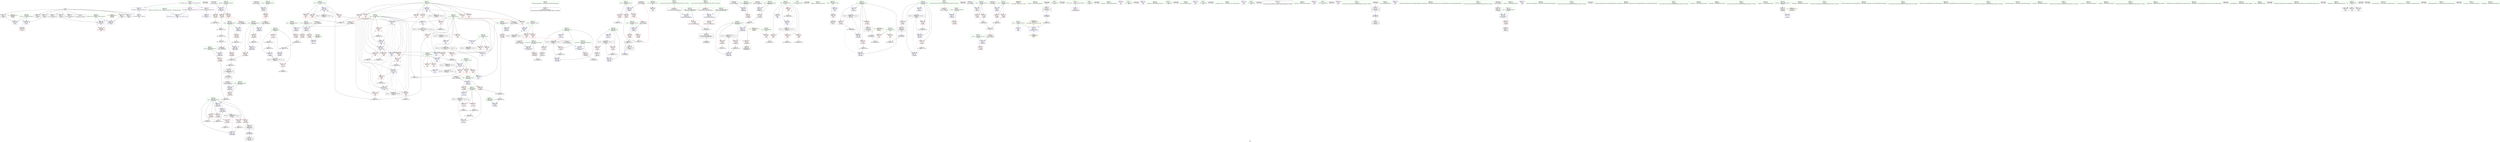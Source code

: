 digraph "SVFG" {
	label="SVFG";

	Node0x5582bad0aee0 [shape=record,color=grey,label="{NodeID: 0\nNullPtr}"];
	Node0x5582bad0aee0 -> Node0x5582bad2c6b0[style=solid];
	Node0x5582bad0aee0 -> Node0x5582bad2c7b0[style=solid];
	Node0x5582bad0aee0 -> Node0x5582bad31170[style=solid];
	Node0x5582bad0aee0 -> Node0x5582bad31200[style=solid];
	Node0x5582bad0aee0 -> Node0x5582bad31290[style=solid];
	Node0x5582bad0aee0 -> Node0x5582bad31360[style=solid];
	Node0x5582bad0aee0 -> Node0x5582bad31430[style=solid];
	Node0x5582bad0aee0 -> Node0x5582bad31500[style=solid];
	Node0x5582bad0aee0 -> Node0x5582bad315d0[style=solid];
	Node0x5582bad0aee0 -> Node0x5582bad3a6a0[style=solid];
	Node0x5582bad90230 [shape=record,color=black,label="{NodeID: 692\n563 = PHI()\n}"];
	Node0x5582bad3b8b0 [shape=record,color=blue,label="{NodeID: 277\n228\<--236\ny.addr\<--rem1\n_Z6mulmodxx\n}"];
	Node0x5582bad3b8b0 -> Node0x5582bad349f0[style=dashed];
	Node0x5582bad2f2f0 [shape=record,color=red,label="{NodeID: 194\n315\<--283\n\<--j\n_Z4bestxxx\n}"];
	Node0x5582bad2f2f0 -> Node0x5582bad47bc0[style=solid];
	Node0x5582bad2c7b0 [shape=record,color=black,label="{NodeID: 111\n480\<--3\n\<--dummyVal\nmain\n}"];
	Node0x5582bad18d30 [shape=record,color=green,label="{NodeID: 28\n37\<--43\n_ZNSt8ios_base4InitD1Ev\<--_ZNSt8ios_base4InitD1Ev_field_insensitive\n}"];
	Node0x5582bad18d30 -> Node0x5582bad317a0[style=solid];
	Node0x5582bad92bd0 [shape=record,color=black,label="{NodeID: 720\n106 = PHI(120, )\n1st arg _Z3gcdxx }"];
	Node0x5582bad92bd0 -> Node0x5582bad3ac80[style=solid];
	Node0x5582bad47ec0 [shape=record,color=grey,label="{NodeID: 471\n261 = Binary(257, 259, )\n}"];
	Node0x5582bad47ec0 -> Node0x5582bad481c0[style=solid];
	Node0x5582bad3cf70 [shape=record,color=blue,label="{NodeID: 305\n407\<--115\na2\<--\nmain\n}"];
	Node0x5582bad3cf70 -> Node0x5582bad3dfb0[style=dashed];
	Node0x5582bad309b0 [shape=record,color=red,label="{NodeID: 222\n462\<--409\n\<--n\nmain\n}"];
	Node0x5582bad309b0 -> Node0x5582bad3d2b0[style=solid];
	Node0x5582bad32740 [shape=record,color=black,label="{NodeID: 139\n546\<--395\n\<--cout\nmain\n}"];
	Node0x5582bad2cfe0 [shape=record,color=green,label="{NodeID: 56\n226\<--227\nx.addr\<--x.addr_field_insensitive\n_Z6mulmodxx\n}"];
	Node0x5582bad2cfe0 -> Node0x5582bad34780[style=solid];
	Node0x5582bad2cfe0 -> Node0x5582bad34850[style=solid];
	Node0x5582bad2cfe0 -> Node0x5582bad3b640[style=solid];
	Node0x5582bad2cfe0 -> Node0x5582bad3b7e0[style=solid];
	Node0x5582bad4a8c0 [shape=record,color=grey,label="{NodeID: 499\n356 = Binary(354, 355, )\n}"];
	Node0x5582bad4a8c0 -> Node0x5582bad4aa40[style=solid];
	Node0x5582bad3a230 [shape=record,color=red,label="{NodeID: 250\n616\<--610\n\<--__a.addr\n_ZStorSt13_Ios_OpenmodeS_\n}"];
	Node0x5582bad3a230 -> Node0x5582bad4b040[style=solid];
	Node0x5582bad33e90 [shape=record,color=red,label="{NodeID: 167\n172\<--165\n\<--y.addr\n_Z6addmodxx\n}"];
	Node0x5582bad33e90 -> Node0x5582bad49cc0[style=solid];
	Node0x5582bad2e760 [shape=record,color=green,label="{NodeID: 84\n403\<--404\nbbb\<--bbb_field_insensitive\nmain\n}"];
	Node0x5582bad2e760 -> Node0x5582bad30190[style=solid];
	Node0x5582bad2e760 -> Node0x5582bad30260[style=solid];
	Node0x5582bad2e760 -> Node0x5582bad30330[style=solid];
	Node0x5582bad2e760 -> Node0x5582bad30400[style=solid];
	Node0x5582bad2e760 -> Node0x5582bad3cdd0[style=solid];
	Node0x5582bad2e760 -> Node0x5582bad3e080[style=solid];
	Node0x5582bad17310 [shape=record,color=green,label="{NodeID: 1\n7\<--1\n__dso_handle\<--dummyObj\nGlob }"];
	Node0x5582bad90330 [shape=record,color=black,label="{NodeID: 693\n565 = PHI()\n}"];
	Node0x5582bad3b980 [shape=record,color=blue,label="{NodeID: 278\n248\<--246\nn.addr\<--n\n_Z4costxx\n}"];
	Node0x5582bad3b980 -> Node0x5582bad34ac0[style=dashed];
	Node0x5582bad2f3c0 [shape=record,color=red,label="{NodeID: 195\n300\<--285\n\<--aa\n_Z4bestxxx\n}"];
	Node0x5582bad2f3c0 -> Node0x5582bad32190[style=solid];
	Node0x5582bad31170 [shape=record,color=black,label="{NodeID: 112\n481\<--3\n\<--dummyVal\nmain\n}"];
	Node0x5582bad31170 -> Node0x5582bad3d520[style=solid];
	Node0x5582bad18e30 [shape=record,color=green,label="{NodeID: 29\n50\<--51\n_Z3disee\<--_Z3disee_field_insensitive\n}"];
	Node0x5582bad92d10 [shape=record,color=black,label="{NodeID: 721\n331 = PHI(495, )\n0th arg _Z5worstxxx }"];
	Node0x5582bad92d10 -> Node0x5582bad3c410[style=solid];
	Node0x5582bad48040 [shape=record,color=grey,label="{NodeID: 472\n240 = Binary(238, 239, )\n}"];
	Node0x5582bad48040 -> Node0x5582bad47d40[style=solid];
	Node0x5582bad3d040 [shape=record,color=blue,label="{NodeID: 306\n413\<--454\nrounds\<--\nmain\n}"];
	Node0x5582bad3d040 -> Node0x5582bad31030[style=dashed];
	Node0x5582bad3d040 -> Node0x5582bad39300[style=dashed];
	Node0x5582bad3d040 -> Node0x5582bad6bc20[style=dashed];
	Node0x5582bad30a80 [shape=record,color=red,label="{NodeID: 223\n473\<--409\n\<--n\nmain\n}"];
	Node0x5582bad30a80 -> Node0x5582bad4bf40[style=solid];
	Node0x5582bad32810 [shape=record,color=black,label="{NodeID: 140\n390\<--594\nmain_ret\<--\nmain\n}"];
	Node0x5582bad2d0b0 [shape=record,color=green,label="{NodeID: 57\n228\<--229\ny.addr\<--y.addr_field_insensitive\n_Z6mulmodxx\n}"];
	Node0x5582bad2d0b0 -> Node0x5582bad34920[style=solid];
	Node0x5582bad2d0b0 -> Node0x5582bad349f0[style=solid];
	Node0x5582bad2d0b0 -> Node0x5582bad3b710[style=solid];
	Node0x5582bad2d0b0 -> Node0x5582bad3b8b0[style=solid];
	Node0x5582bad6e990 [shape=record,color=yellow,style=double,label="{NodeID: 583\n84V_1 = ENCHI(MR_84V_0)\npts\{412 \}\nFun[main]}"];
	Node0x5582bad6e990 -> Node0x5582bad30e90[style=dashed];
	Node0x5582bad6e990 -> Node0x5582bad30f60[style=dashed];
	Node0x5582bad4aa40 [shape=record,color=grey,label="{NodeID: 500\n357 = Binary(356, 260, )\n}"];
	Node0x5582bad4aa40 -> Node0x5582bad3c820[style=solid];
	Node0x5582bad3a300 [shape=record,color=red,label="{NodeID: 251\n617\<--612\n\<--__b.addr\n_ZStorSt13_Ios_OpenmodeS_\n}"];
	Node0x5582bad3a300 -> Node0x5582bad4b040[style=solid];
	Node0x5582bad33f60 [shape=record,color=red,label="{NodeID: 168\n176\<--167\n\<--result\n_Z6addmodxx\n}"];
	Node0x5582bad33f60 -> Node0x5582bad4bdc0[style=solid];
	Node0x5582bad2e830 [shape=record,color=green,label="{NodeID: 85\n405\<--406\na1\<--a1_field_insensitive\nmain\n}"];
	Node0x5582bad2e830 -> Node0x5582bad304d0[style=solid];
	Node0x5582bad2e830 -> Node0x5582bad305a0[style=solid];
	Node0x5582bad2e830 -> Node0x5582bad3cea0[style=solid];
	Node0x5582bad2e830 -> Node0x5582bad3da00[style=solid];
	Node0x5582bad173a0 [shape=record,color=green,label="{NodeID: 2\n9\<--1\n\<--dummyObj\nCan only get source location for instruction, argument, global var or function.|{<s0>5}}"];
	Node0x5582bad173a0:s0 -> Node0x5582bad91e30[style=solid,color=red];
	Node0x5582bad90430 [shape=record,color=black,label="{NodeID: 694\n566 = PHI()\n}"];
	Node0x5582bad3ba50 [shape=record,color=blue,label="{NodeID: 279\n250\<--247\ndist.addr\<--dist\n_Z4costxx\n}"];
	Node0x5582bad3ba50 -> Node0x5582bad34b90[style=dashed];
	Node0x5582bad3ba50 -> Node0x5582bad34c60[style=dashed];
	Node0x5582bad3ba50 -> Node0x5582bad34d30[style=dashed];
	Node0x5582bad2f490 [shape=record,color=red,label="{NodeID: 196\n321\<--285\n\<--aa\n_Z4bestxxx\n}"];
	Node0x5582bad2f490 -> Node0x5582bad48ac0[style=solid];
	Node0x5582bad31200 [shape=record,color=black,label="{NodeID: 113\n483\<--3\n\<--dummyVal\nmain\n}"];
	Node0x5582bad31200 -> Node0x5582bad3d5f0[style=solid];
	Node0x5582bad18f30 [shape=record,color=green,label="{NodeID: 30\n55\<--56\nx.addr\<--x.addr_field_insensitive\n_Z3disee\n}"];
	Node0x5582bad18f30 -> Node0x5582bad33400[style=solid];
	Node0x5582bad18f30 -> Node0x5582bad334d0[style=solid];
	Node0x5582bad18f30 -> Node0x5582bad3a7a0[style=solid];
	Node0x5582bad92e50 [shape=record,color=black,label="{NodeID: 722\n332 = PHI(496, )\n1st arg _Z5worstxxx }"];
	Node0x5582bad92e50 -> Node0x5582bad3c4e0[style=solid];
	Node0x5582bad72770 [shape=record,color=yellow,style=double,label="{NodeID: 639\nRETMU(8V_2)\npts\{10 \}\nFun[_GLOBAL__sub_I_DCLXVI_1_0.cpp]}"];
	Node0x5582bad68a20 [shape=record,color=black,label="{NodeID: 556\nMR_60V_3 = PHI(MR_60V_6, MR_60V_2, )\npts\{341 \}\n}"];
	Node0x5582bad68a20 -> Node0x5582bad2f8a0[style=dashed];
	Node0x5582bad68a20 -> Node0x5582bad2fa40[style=dashed];
	Node0x5582bad68a20 -> Node0x5582bad3c9c0[style=dashed];
	Node0x5582bad481c0 [shape=record,color=grey,label="{NodeID: 473\n262 = Binary(261, 263, )\n}"];
	Node0x5582bad481c0 -> Node0x5582bad490c0[style=solid];
	Node0x5582bad3d110 [shape=record,color=blue,label="{NodeID: 307\n409\<--459\nn\<--shl\nmain\n}"];
	Node0x5582bad3d110 -> Node0x5582bad309b0[style=dashed];
	Node0x5582bad3d110 -> Node0x5582bad30a80[style=dashed];
	Node0x5582bad3d110 -> Node0x5582bad30b50[style=dashed];
	Node0x5582bad3d110 -> Node0x5582bad30c20[style=dashed];
	Node0x5582bad3d110 -> Node0x5582bad30cf0[style=dashed];
	Node0x5582bad3d110 -> Node0x5582bad30dc0[style=dashed];
	Node0x5582bad3d110 -> Node0x5582bad6b720[style=dashed];
	Node0x5582bad30b50 [shape=record,color=red,label="{NodeID: 224\n496\<--409\n\<--n\nmain\n|{<s0>19}}"];
	Node0x5582bad30b50:s0 -> Node0x5582bad92e50[style=solid,color=red];
	Node0x5582bad328e0 [shape=record,color=black,label="{NodeID: 141\n607\<--618\n_ZStorSt13_Ios_OpenmodeS__ret\<--or\n_ZStorSt13_Ios_OpenmodeS_\n|{<s0>13}}"];
	Node0x5582bad328e0:s0 -> Node0x5582bad8f000[style=solid,color=blue];
	Node0x5582bad2d180 [shape=record,color=green,label="{NodeID: 58\n243\<--244\n_Z4costxx\<--_Z4costxx_field_insensitive\n}"];
	Node0x5582bad4abc0 [shape=record,color=grey,label="{NodeID: 501\n552 = Binary(551, 323, )\n}"];
	Node0x5582bad3a3d0 [shape=record,color=blue,label="{NodeID: 252\n8\<--9\n_ZL2PI\<--\nGlob }"];
	Node0x5582bad34030 [shape=record,color=red,label="{NodeID: 169\n180\<--167\n\<--result\n_Z6addmodxx\n}"];
	Node0x5582bad34030 -> Node0x5582bad499c0[style=solid];
	Node0x5582bad2e900 [shape=record,color=green,label="{NodeID: 86\n407\<--408\na2\<--a2_field_insensitive\nmain\n}"];
	Node0x5582bad2e900 -> Node0x5582bad30670[style=solid];
	Node0x5582bad2e900 -> Node0x5582bad30740[style=solid];
	Node0x5582bad2e900 -> Node0x5582bad3cf70[style=solid];
	Node0x5582bad2e900 -> Node0x5582bad3dfb0[style=solid];
	Node0x5582bad17430 [shape=record,color=green,label="{NodeID: 3\n11\<--1\n_ZTIi\<--dummyObj\nGlob }"];
	Node0x5582bad90500 [shape=record,color=black,label="{NodeID: 695\n572 = PHI()\n}"];
	Node0x5582bad3bb20 [shape=record,color=blue,label="{NodeID: 280\n273\<--270\nx.addr\<--x\n_Z4bestxxx\n}"];
	Node0x5582bad3bb20 -> Node0x5582bad34e00[style=dashed];
	Node0x5582bad3bb20 -> Node0x5582bad34ed0[style=dashed];
	Node0x5582bad2f560 [shape=record,color=red,label="{NodeID: 197\n352\<--334\n\<--x.addr\n_Z5worstxxx\n}"];
	Node0x5582bad2f560 -> Node0x5582bad3c750[style=solid];
	Node0x5582bad31290 [shape=record,color=black,label="{NodeID: 114\n486\<--3\n\<--dummyVal\nmain\n}"];
	Node0x5582bad19000 [shape=record,color=green,label="{NodeID: 31\n57\<--58\ny.addr\<--y.addr_field_insensitive\n_Z3disee\n}"];
	Node0x5582bad19000 -> Node0x5582bad335a0[style=solid];
	Node0x5582bad19000 -> Node0x5582bad33670[style=solid];
	Node0x5582bad19000 -> Node0x5582bad3a870[style=solid];
	Node0x5582bad92f90 [shape=record,color=black,label="{NodeID: 723\n333 = PHI(497, )\n2nd arg _Z5worstxxx }"];
	Node0x5582bad92f90 -> Node0x5582bad3c5b0[style=solid];
	Node0x5582bad68f20 [shape=record,color=black,label="{NodeID: 557\nMR_62V_3 = PHI(MR_62V_5, MR_62V_2, )\npts\{343 \}\n}"];
	Node0x5582bad68f20 -> Node0x5582bad2fb10[style=dashed];
	Node0x5582bad68f20 -> Node0x5582bad2fbe0[style=dashed];
	Node0x5582bad68f20 -> Node0x5582bad3cb60[style=dashed];
	Node0x5582bad68f20 -> Node0x5582bad68f20[style=dashed];
	Node0x5582bad48340 [shape=record,color=grey,label="{NodeID: 474\n383 = Binary(382, 323, )\n}"];
	Node0x5582bad48340 -> Node0x5582bad3cc30[style=solid];
	Node0x5582bad3d1e0 [shape=record,color=blue,label="{NodeID: 308\n415\<--115\ncur\<--\nmain\n}"];
	Node0x5582bad3d1e0 -> Node0x5582bad67b20[style=dashed];
	Node0x5582bad30c20 [shape=record,color=red,label="{NodeID: 225\n512\<--409\n\<--n\nmain\n}"];
	Node0x5582bad30c20 -> Node0x5582bad3dba0[style=solid];
	Node0x5582bad329b0 [shape=record,color=purple,label="{NodeID: 142\n34\<--4\n\<--_ZStL8__ioinit\n__cxx_global_var_init\n}"];
	Node0x5582bad2d280 [shape=record,color=green,label="{NodeID: 59\n248\<--249\nn.addr\<--n.addr_field_insensitive\n_Z4costxx\n}"];
	Node0x5582bad2d280 -> Node0x5582bad34ac0[style=solid];
	Node0x5582bad2d280 -> Node0x5582bad3b980[style=solid];
	Node0x5582bad4ad40 [shape=record,color=grey,label="{NodeID: 502\n520 = Binary(518, 519, )\n}"];
	Node0x5582bad4ad40 -> Node0x5582bad3dc70[style=solid];
	Node0x5582bad3a4a0 [shape=record,color=blue,label="{NodeID: 253\n661\<--24\nllvm.global_ctors_0\<--\nGlob }"];
	Node0x5582bad34100 [shape=record,color=red,label="{NodeID: 170\n184\<--167\n\<--result\n_Z6addmodxx\n}"];
	Node0x5582bad34100 -> Node0x5582bad31e50[style=solid];
	Node0x5582bad2e9d0 [shape=record,color=green,label="{NodeID: 87\n409\<--410\nn\<--n_field_insensitive\nmain\n}"];
	Node0x5582bad2e9d0 -> Node0x5582bad30810[style=solid];
	Node0x5582bad2e9d0 -> Node0x5582bad308e0[style=solid];
	Node0x5582bad2e9d0 -> Node0x5582bad309b0[style=solid];
	Node0x5582bad2e9d0 -> Node0x5582bad30a80[style=solid];
	Node0x5582bad2e9d0 -> Node0x5582bad30b50[style=solid];
	Node0x5582bad2e9d0 -> Node0x5582bad30c20[style=solid];
	Node0x5582bad2e9d0 -> Node0x5582bad30cf0[style=solid];
	Node0x5582bad2e9d0 -> Node0x5582bad30dc0[style=solid];
	Node0x5582bad2e9d0 -> Node0x5582bad3d110[style=solid];
	Node0x5582bad18580 [shape=record,color=green,label="{NodeID: 4\n12\<--1\n.str\<--dummyObj\nGlob }"];
	Node0x5582bad90630 [shape=record,color=black,label="{NodeID: 696\n575 = PHI()\n}"];
	Node0x5582bad3bbf0 [shape=record,color=blue,label="{NodeID: 281\n275\<--271\nn.addr\<--n\n_Z4bestxxx\n}"];
	Node0x5582bad3bbf0 -> Node0x5582bad34fa0[style=dashed];
	Node0x5582bad2f630 [shape=record,color=red,label="{NodeID: 198\n355\<--334\n\<--x.addr\n_Z5worstxxx\n}"];
	Node0x5582bad2f630 -> Node0x5582bad4a8c0[style=solid];
	Node0x5582bad31360 [shape=record,color=black,label="{NodeID: 115\n487\<--3\n\<--dummyVal\nmain\n}"];
	Node0x5582bad31360 -> Node0x5582bad3d6c0[style=solid];
	Node0x5582bad190d0 [shape=record,color=green,label="{NodeID: 32\n69\<--70\n_ZSt4sqrte\<--_ZSt4sqrte_field_insensitive\n}"];
	Node0x5582bad69420 [shape=record,color=black,label="{NodeID: 558\nMR_66V_3 = PHI(MR_66V_4, MR_66V_2, )\npts\{347 \}\n}"];
	Node0x5582bad69420 -> Node0x5582bad2fcb0[style=dashed];
	Node0x5582bad69420 -> Node0x5582bad2fd80[style=dashed];
	Node0x5582bad69420 -> Node0x5582bad3cc30[style=dashed];
	Node0x5582bad484c0 [shape=record,color=grey,label="{NodeID: 475\n459 = Binary(260, 458, )\n}"];
	Node0x5582bad484c0 -> Node0x5582bad3d110[style=solid];
	Node0x5582bad3d2b0 [shape=record,color=blue,label="{NodeID: 309\n417\<--462\nstep\<--\nmain\n}"];
	Node0x5582bad3d2b0 -> Node0x5582bad396d0[style=dashed];
	Node0x5582bad3d2b0 -> Node0x5582bad397a0[style=dashed];
	Node0x5582bad3d2b0 -> Node0x5582bad39870[style=dashed];
	Node0x5582bad3d2b0 -> Node0x5582bad39940[style=dashed];
	Node0x5582bad3d2b0 -> Node0x5582bad3d450[style=dashed];
	Node0x5582bad3d2b0 -> Node0x5582bad3d930[style=dashed];
	Node0x5582bad3d2b0 -> Node0x5582bad3dba0[style=dashed];
	Node0x5582bad30cf0 [shape=record,color=red,label="{NodeID: 226\n523\<--409\n\<--n\nmain\n}"];
	Node0x5582bad30cf0 -> Node0x5582bad4c3c0[style=solid];
	Node0x5582bad32a80 [shape=record,color=purple,label="{NodeID: 143\n424\<--12\n\<--.str\nmain\n}"];
	Node0x5582bad2d350 [shape=record,color=green,label="{NodeID: 60\n250\<--251\ndist.addr\<--dist.addr_field_insensitive\n_Z4costxx\n}"];
	Node0x5582bad2d350 -> Node0x5582bad34b90[style=solid];
	Node0x5582bad2d350 -> Node0x5582bad34c60[style=solid];
	Node0x5582bad2d350 -> Node0x5582bad34d30[style=solid];
	Node0x5582bad2d350 -> Node0x5582bad3ba50[style=solid];
	Node0x5582bad4aec0 [shape=record,color=grey,label="{NodeID: 503\n208 = Binary(207, 178, )\n}"];
	Node0x5582bad4aec0 -> Node0x5582bad3b4a0[style=solid];
	Node0x5582bad3a5a0 [shape=record,color=blue,label="{NodeID: 254\n662\<--25\nllvm.global_ctors_1\<--_GLOBAL__sub_I_DCLXVI_1_0.cpp\nGlob }"];
	Node0x5582bad341d0 [shape=record,color=red,label="{NodeID: 171\n199\<--191\n\<--x.addr\n_Z6submodxx\n}"];
	Node0x5582bad341d0 -> Node0x5582bad4a440[style=solid];
	Node0x5582bad2eaa0 [shape=record,color=green,label="{NodeID: 88\n411\<--412\np\<--p_field_insensitive\nmain\n}"];
	Node0x5582bad2eaa0 -> Node0x5582bad30e90[style=solid];
	Node0x5582bad2eaa0 -> Node0x5582bad30f60[style=solid];
	Node0x5582bad18610 [shape=record,color=green,label="{NodeID: 5\n14\<--1\n.str.2\<--dummyObj\nGlob }"];
	Node0x5582bad90730 [shape=record,color=black,label="{NodeID: 697\n577 = PHI()\n}"];
	Node0x5582bad3bcc0 [shape=record,color=blue,label="{NodeID: 282\n277\<--272\nrounds.addr\<--rounds\n_Z4bestxxx\n}"];
	Node0x5582bad3bcc0 -> Node0x5582bad35070[style=dashed];
	Node0x5582bad2f700 [shape=record,color=red,label="{NodeID: 199\n354\<--336\n\<--n.addr\n_Z5worstxxx\n}"];
	Node0x5582bad2f700 -> Node0x5582bad4a8c0[style=solid];
	Node0x5582bad31430 [shape=record,color=black,label="{NodeID: 116\n489\<--3\n\<--dummyVal\nmain\n}"];
	Node0x5582bad31430 -> Node0x5582bad3d790[style=solid];
	Node0x5582bad191d0 [shape=record,color=green,label="{NodeID: 33\n74\<--75\n__x.addr\<--__x.addr_field_insensitive\n_ZSt4sqrte\n}"];
	Node0x5582bad191d0 -> Node0x5582bad33740[style=solid];
	Node0x5582bad191d0 -> Node0x5582bad3a940[style=solid];
	Node0x5582bad69920 [shape=record,color=black,label="{NodeID: 559\nMR_30V_5 = PHI(MR_30V_6, MR_30V_3, )\npts\{196 \}\n}"];
	Node0x5582bad69920 -> Node0x5582bad34510[style=dashed];
	Node0x5582bad69920 -> Node0x5582bad345e0[style=dashed];
	Node0x5582bad69920 -> Node0x5582bad346b0[style=dashed];
	Node0x5582bad69920 -> Node0x5582bad3b570[style=dashed];
	Node0x5582bad48640 [shape=record,color=grey,label="{NodeID: 476\n317 = Binary(316, 263, )\n}"];
	Node0x5582bad48640 -> Node0x5582bad3c270[style=solid];
	Node0x5582bad3d380 [shape=record,color=blue,label="{NodeID: 310\n419\<--470\ntest\<--add\nmain\n}"];
	Node0x5582bad3d380 -> Node0x5582bad39d50[style=dashed];
	Node0x5582bad3d380 -> Node0x5582bad39e20[style=dashed];
	Node0x5582bad3d380 -> Node0x5582bad39ef0[style=dashed];
	Node0x5582bad3d380 -> Node0x5582bad3d380[style=dashed];
	Node0x5582bad3d380 -> Node0x5582bad6cb20[style=dashed];
	Node0x5582bad30dc0 [shape=record,color=red,label="{NodeID: 227\n531\<--409\n\<--n\nmain\n|{<s0>20}}"];
	Node0x5582bad30dc0:s0 -> Node0x5582bad92390[style=solid,color=red];
	Node0x5582bad32b50 [shape=record,color=purple,label="{NodeID: 144\n434\<--14\n\<--.str.2\nmain\n}"];
	Node0x5582bad2d420 [shape=record,color=green,label="{NodeID: 61\n267\<--268\n_Z4bestxxx\<--_Z4bestxxx_field_insensitive\n}"];
	Node0x5582bad4b040 [shape=record,color=grey,label="{NodeID: 504\n618 = Binary(616, 617, )\n}"];
	Node0x5582bad4b040 -> Node0x5582bad328e0[style=solid];
	Node0x5582bad3a6a0 [shape=record,color=blue, style = dotted,label="{NodeID: 255\n663\<--3\nllvm.global_ctors_2\<--dummyVal\nGlob }"];
	Node0x5582bad342a0 [shape=record,color=red,label="{NodeID: 172\n200\<--193\n\<--y.addr\n_Z6submodxx\n}"];
	Node0x5582bad342a0 -> Node0x5582bad4a440[style=solid];
	Node0x5582bad2eb70 [shape=record,color=green,label="{NodeID: 89\n413\<--414\nrounds\<--rounds_field_insensitive\nmain\n}"];
	Node0x5582bad2eb70 -> Node0x5582bad31030[style=solid];
	Node0x5582bad2eb70 -> Node0x5582bad39300[style=solid];
	Node0x5582bad2eb70 -> Node0x5582bad3d040[style=solid];
	Node0x5582bad17600 [shape=record,color=green,label="{NodeID: 6\n16\<--1\n.str.3\<--dummyObj\nGlob }"];
	Node0x5582bad90830 [shape=record,color=black,label="{NodeID: 698\n579 = PHI()\n}"];
	Node0x5582bad3bd90 [shape=record,color=blue,label="{NodeID: 283\n279\<--115\nans\<--\n_Z4bestxxx\n}"];
	Node0x5582bad3bd90 -> Node0x5582bad61e10[style=dashed];
	Node0x5582bad2f7d0 [shape=record,color=red,label="{NodeID: 200\n363\<--338\n\<--rounds.addr\n_Z5worstxxx\n}"];
	Node0x5582bad2f7d0 -> Node0x5582bad4bc40[style=solid];
	Node0x5582bad31500 [shape=record,color=black,label="{NodeID: 117\n600\<--3\nlpad.val\<--dummyVal\nmain\n}"];
	Node0x5582bad192a0 [shape=record,color=green,label="{NodeID: 34\n79\<--80\nsqrtl\<--sqrtl_field_insensitive\n}"];
	Node0x5582bad487c0 [shape=record,color=grey,label="{NodeID: 477\n67 = Binary(63, 66, )\n|{<s0>3}}"];
	Node0x5582bad487c0:s0 -> Node0x5582bad91a60[style=solid,color=red];
	Node0x5582bad3d450 [shape=record,color=blue,label="{NodeID: 311\n417\<--477\nstep\<--div\nmain\n}"];
	Node0x5582bad3d450 -> Node0x5582bad396d0[style=dashed];
	Node0x5582bad3d450 -> Node0x5582bad397a0[style=dashed];
	Node0x5582bad3d450 -> Node0x5582bad39870[style=dashed];
	Node0x5582bad3d450 -> Node0x5582bad39940[style=dashed];
	Node0x5582bad3d450 -> Node0x5582bad3d450[style=dashed];
	Node0x5582bad3d450 -> Node0x5582bad3d930[style=dashed];
	Node0x5582bad3d450 -> Node0x5582bad3dba0[style=dashed];
	Node0x5582bad30e90 [shape=record,color=red,label="{NodeID: 228\n499\<--411\n\<--p\nmain\n}"];
	Node0x5582bad30e90 -> Node0x5582bad4b340[style=solid];
	Node0x5582bad32c20 [shape=record,color=purple,label="{NodeID: 145\n547\<--16\n\<--.str.3\nmain\n}"];
	Node0x5582bad2d520 [shape=record,color=green,label="{NodeID: 62\n273\<--274\nx.addr\<--x.addr_field_insensitive\n_Z4bestxxx\n}"];
	Node0x5582bad2d520 -> Node0x5582bad34e00[style=solid];
	Node0x5582bad2d520 -> Node0x5582bad34ed0[style=solid];
	Node0x5582bad2d520 -> Node0x5582bad3bb20[style=solid];
	Node0x5582bad4b1c0 [shape=record,color=grey,label="{NodeID: 505\n216 = Binary(215, 178, )\n}"];
	Node0x5582bad4b1c0 -> Node0x5582bad3b570[style=solid];
	Node0x5582bad3a7a0 [shape=record,color=blue,label="{NodeID: 256\n55\<--53\nx.addr\<--x\n_Z3disee\n}"];
	Node0x5582bad3a7a0 -> Node0x5582bad33400[style=dashed];
	Node0x5582bad3a7a0 -> Node0x5582bad334d0[style=dashed];
	Node0x5582bad34370 [shape=record,color=red,label="{NodeID: 173\n204\<--195\n\<--result\n_Z6submodxx\n}"];
	Node0x5582bad34370 -> Node0x5582bad4c6c0[style=solid];
	Node0x5582bad2ec40 [shape=record,color=green,label="{NodeID: 90\n415\<--416\ncur\<--cur_field_insensitive\nmain\n}"];
	Node0x5582bad2ec40 -> Node0x5582bad39390[style=solid];
	Node0x5582bad2ec40 -> Node0x5582bad39460[style=solid];
	Node0x5582bad2ec40 -> Node0x5582bad39530[style=solid];
	Node0x5582bad2ec40 -> Node0x5582bad39600[style=solid];
	Node0x5582bad2ec40 -> Node0x5582bad3d1e0[style=solid];
	Node0x5582bad2ec40 -> Node0x5582bad3d860[style=solid];
	Node0x5582bad2ec40 -> Node0x5582bad3dad0[style=solid];
	Node0x5582bad2ec40 -> Node0x5582bad3de10[style=solid];
	Node0x5582bad17690 [shape=record,color=green,label="{NodeID: 7\n18\<--1\n.str.4\<--dummyObj\nGlob }"];
	Node0x5582bad90930 [shape=record,color=black,label="{NodeID: 699\n581 = PHI()\n}"];
	Node0x5582bad60f10 [shape=record,color=black,label="{NodeID: 533\nMR_88V_8 = PHI(MR_88V_10, MR_88V_7, MR_88V_8, )\npts\{416 \}\n}"];
	Node0x5582bad60f10 -> Node0x5582bad39530[style=dashed];
	Node0x5582bad60f10 -> Node0x5582bad39600[style=dashed];
	Node0x5582bad60f10 -> Node0x5582bad3de10[style=dashed];
	Node0x5582bad60f10 -> Node0x5582bad60f10[style=dashed];
	Node0x5582bad60f10 -> Node0x5582bad6c120[style=dashed];
	Node0x5582bad3be60 [shape=record,color=blue,label="{NodeID: 284\n281\<--291\ni\<--\n_Z4bestxxx\n}"];
	Node0x5582bad2f8a0 [shape=record,color=red,label="{NodeID: 201\n366\<--340\n\<--ans\n_Z5worstxxx\n}"];
	Node0x5582bad2f8a0 -> Node0x5582bad49240[style=solid];
	Node0x5582bad315d0 [shape=record,color=black,label="{NodeID: 118\n601\<--3\nlpad.val63\<--dummyVal\nmain\n}"];
	Node0x5582bad193a0 [shape=record,color=green,label="{NodeID: 35\n82\<--83\n__cxx_global_var_init.1\<--__cxx_global_var_init.1_field_insensitive\n}"];
	Node0x5582bad48940 [shape=record,color=grey,label="{NodeID: 478\n506 = Binary(505, 263, )\n}"];
	Node0x5582bad48940 -> Node0x5582bad3d930[style=solid];
	Node0x5582bad3d520 [shape=record,color=blue,label="{NodeID: 312\n397\<--481\nexn.slot\<--\nmain\n}"];
	Node0x5582bad3d520 -> Node0x5582bad2ff20[style=dashed];
	Node0x5582bad30f60 [shape=record,color=red,label="{NodeID: 229\n534\<--411\n\<--p\nmain\n}"];
	Node0x5582bad30f60 -> Node0x5582bad4c0c0[style=solid];
	Node0x5582bad32cf0 [shape=record,color=purple,label="{NodeID: 146\n571\<--16\n\<--.str.3\nmain\n}"];
	Node0x5582bad2d5f0 [shape=record,color=green,label="{NodeID: 63\n275\<--276\nn.addr\<--n.addr_field_insensitive\n_Z4bestxxx\n}"];
	Node0x5582bad2d5f0 -> Node0x5582bad34fa0[style=solid];
	Node0x5582bad2d5f0 -> Node0x5582bad3bbf0[style=solid];
	Node0x5582bad74710 [shape=record,color=yellow,style=double,label="{NodeID: 672\n8V_2 = CSCHI(MR_8V_1)\npts\{10 \}\nCS[]}"];
	Node0x5582bad6eed0 [shape=record,color=yellow,style=double,label="{NodeID: 589\n8V_1 = ENCHI(MR_8V_0)\npts\{10 \}\nFun[_GLOBAL__sub_I_DCLXVI_1_0.cpp]|{<s0>39}}"];
	Node0x5582bad6eed0:s0 -> Node0x5582bad3aa10[style=dashed,color=red];
	Node0x5582bad4b340 [shape=record,color=grey,label="{NodeID: 506\n500 = cmp(498, 499, )\n}"];
	Node0x5582bad3a870 [shape=record,color=blue,label="{NodeID: 257\n57\<--54\ny.addr\<--y\n_Z3disee\n}"];
	Node0x5582bad3a870 -> Node0x5582bad335a0[style=dashed];
	Node0x5582bad3a870 -> Node0x5582bad33670[style=dashed];
	Node0x5582bad34440 [shape=record,color=red,label="{NodeID: 174\n207\<--195\n\<--result\n_Z6submodxx\n}"];
	Node0x5582bad34440 -> Node0x5582bad4aec0[style=solid];
	Node0x5582bad2ed10 [shape=record,color=green,label="{NodeID: 91\n417\<--418\nstep\<--step_field_insensitive\nmain\n}"];
	Node0x5582bad2ed10 -> Node0x5582bad396d0[style=solid];
	Node0x5582bad2ed10 -> Node0x5582bad397a0[style=solid];
	Node0x5582bad2ed10 -> Node0x5582bad39870[style=solid];
	Node0x5582bad2ed10 -> Node0x5582bad39940[style=solid];
	Node0x5582bad2ed10 -> Node0x5582bad39a10[style=solid];
	Node0x5582bad2ed10 -> Node0x5582bad39ae0[style=solid];
	Node0x5582bad2ed10 -> Node0x5582bad39bb0[style=solid];
	Node0x5582bad2ed10 -> Node0x5582bad39c80[style=solid];
	Node0x5582bad2ed10 -> Node0x5582bad3d2b0[style=solid];
	Node0x5582bad2ed10 -> Node0x5582bad3d450[style=solid];
	Node0x5582bad2ed10 -> Node0x5582bad3d930[style=solid];
	Node0x5582bad2ed10 -> Node0x5582bad3dba0[style=solid];
	Node0x5582bad2ed10 -> Node0x5582bad3dd40[style=solid];
	Node0x5582bad2ed10 -> Node0x5582bad3dee0[style=solid];
	Node0x5582bad17720 [shape=record,color=green,label="{NodeID: 8\n20\<--1\n.str.5\<--dummyObj\nGlob }"];
	Node0x5582bad90a30 [shape=record,color=black,label="{NodeID: 700\n583 = PHI()\n}"];
	Node0x5582bad3bf30 [shape=record,color=blue,label="{NodeID: 285\n283\<--296\nj\<--sub1\n_Z4bestxxx\n}"];
	Node0x5582bad3bf30 -> Node0x5582bad62310[style=dashed];
	Node0x5582bad2f970 [shape=record,color=red,label="{NodeID: 202\n372\<--340\n\<--ans\n_Z5worstxxx\n}"];
	Node0x5582bad2f970 -> Node0x5582bad48dc0[style=solid];
	Node0x5582bad316a0 [shape=record,color=black,label="{NodeID: 119\n147\<--11\n\<--_ZTIi\nCan only get source location for instruction, argument, global var or function.}"];
	Node0x5582bad2af60 [shape=record,color=green,label="{NodeID: 36\n86\<--87\n_ZSt4acose\<--_ZSt4acose_field_insensitive\n}"];
	Node0x5582bad6a820 [shape=record,color=black,label="{NodeID: 562\nMR_76V_3 = PHI(MR_76V_4, MR_76V_2, )\npts\{404 \}\n}"];
	Node0x5582bad6a820 -> Node0x5582bad30190[style=dashed];
	Node0x5582bad6a820 -> Node0x5582bad30260[style=dashed];
	Node0x5582bad6a820 -> Node0x5582bad30330[style=dashed];
	Node0x5582bad6a820 -> Node0x5582bad30400[style=dashed];
	Node0x5582bad6a820 -> Node0x5582bad3e080[style=dashed];
	Node0x5582bad48ac0 [shape=record,color=grey,label="{NodeID: 479\n322 = Binary(321, 323, )\n}"];
	Node0x5582bad48ac0 -> Node0x5582bad3c340[style=solid];
	Node0x5582bad3d5f0 [shape=record,color=blue,label="{NodeID: 313\n399\<--483\nehselector.slot\<--\nmain\n}"];
	Node0x5582bad3d5f0 -> Node0x5582bad2fff0[style=dashed];
	Node0x5582bad31030 [shape=record,color=red,label="{NodeID: 230\n497\<--413\n\<--rounds\nmain\n|{<s0>19}}"];
	Node0x5582bad31030:s0 -> Node0x5582bad92f90[style=solid,color=red];
	Node0x5582bad32dc0 [shape=record,color=purple,label="{NodeID: 147\n556\<--18\n\<--.str.4\nmain\n}"];
	Node0x5582bad2d6c0 [shape=record,color=green,label="{NodeID: 64\n277\<--278\nrounds.addr\<--rounds.addr_field_insensitive\n_Z4bestxxx\n}"];
	Node0x5582bad2d6c0 -> Node0x5582bad35070[style=solid];
	Node0x5582bad2d6c0 -> Node0x5582bad3bcc0[style=solid];
	Node0x5582bad8c850 [shape=record,color=black,label="{NodeID: 673\n224 = PHI(254, )\n0th arg _Z6mulmodxx }"];
	Node0x5582bad8c850 -> Node0x5582bad3b640[style=solid];
	Node0x5582bad4b4c0 [shape=record,color=grey,label="{NodeID: 507\n303 = cmp(301, 302, )\n}"];
	Node0x5582bad3a940 [shape=record,color=blue,label="{NodeID: 258\n74\<--73\n__x.addr\<--__x\n_ZSt4sqrte\n}"];
	Node0x5582bad3a940 -> Node0x5582bad33740[style=dashed];
	Node0x5582bad34510 [shape=record,color=red,label="{NodeID: 175\n212\<--195\n\<--result\n_Z6submodxx\n}"];
	Node0x5582bad34510 -> Node0x5582bad4c840[style=solid];
	Node0x5582bad2ede0 [shape=record,color=green,label="{NodeID: 92\n419\<--420\ntest\<--test_field_insensitive\nmain\n}"];
	Node0x5582bad2ede0 -> Node0x5582bad39d50[style=solid];
	Node0x5582bad2ede0 -> Node0x5582bad39e20[style=solid];
	Node0x5582bad2ede0 -> Node0x5582bad39ef0[style=solid];
	Node0x5582bad2ede0 -> Node0x5582bad3d380[style=solid];
	Node0x5582bad177b0 [shape=record,color=green,label="{NodeID: 9\n22\<--1\n_ZSt4cout\<--dummyObj\nGlob }"];
	Node0x5582bad90b30 [shape=record,color=black,label="{NodeID: 701\n584 = PHI()\n}"];
	Node0x5582bad3c000 [shape=record,color=blue,label="{NodeID: 286\n285\<--145\naa\<--\n_Z4bestxxx\n}"];
	Node0x5582bad3c000 -> Node0x5582bad62810[style=dashed];
	Node0x5582bad2fa40 [shape=record,color=red,label="{NodeID: 203\n386\<--340\n\<--ans\n_Z5worstxxx\n}"];
	Node0x5582bad2fa40 -> Node0x5582bad32400[style=solid];
	Node0x5582bad317a0 [shape=record,color=black,label="{NodeID: 120\n36\<--37\n\<--_ZNSt8ios_base4InitD1Ev\nCan only get source location for instruction, argument, global var or function.}"];
	Node0x5582bad2aff0 [shape=record,color=green,label="{NodeID: 37\n94\<--95\n__x.addr\<--__x.addr_field_insensitive\n_ZSt4acose\n}"];
	Node0x5582bad2aff0 -> Node0x5582bad33810[style=solid];
	Node0x5582bad2aff0 -> Node0x5582bad3aae0[style=solid];
	Node0x5582bad6ad20 [shape=record,color=black,label="{NodeID: 563\nMR_78V_2 = PHI(MR_78V_4, MR_78V_1, )\npts\{406 \}\n}"];
	Node0x5582bad6ad20 -> Node0x5582bad3cea0[style=dashed];
	Node0x5582bad48c40 [shape=record,color=grey,label="{NodeID: 480\n376 = Binary(375, 260, )\n}"];
	Node0x5582bad48c40 -> Node0x5582bad49540[style=solid];
	Node0x5582bad3d6c0 [shape=record,color=blue,label="{NodeID: 314\n397\<--487\nexn.slot\<--\nmain\n}"];
	Node0x5582bad3d6c0 -> Node0x5582bad2ff20[style=dashed];
	Node0x5582bad39300 [shape=record,color=red,label="{NodeID: 231\n532\<--413\n\<--rounds\nmain\n|{<s0>20}}"];
	Node0x5582bad39300:s0 -> Node0x5582bad924d0[style=solid,color=red];
	Node0x5582bad32e90 [shape=record,color=purple,label="{NodeID: 148\n576\<--18\n\<--.str.4\nmain\n}"];
	Node0x5582bad2d790 [shape=record,color=green,label="{NodeID: 65\n279\<--280\nans\<--ans_field_insensitive\n_Z4bestxxx\n}"];
	Node0x5582bad2d790 -> Node0x5582bad35140[style=solid];
	Node0x5582bad2d790 -> Node0x5582bad35210[style=solid];
	Node0x5582bad2d790 -> Node0x5582bad2f150[style=solid];
	Node0x5582bad2d790 -> Node0x5582bad3bd90[style=solid];
	Node0x5582bad2d790 -> Node0x5582bad3c0d0[style=solid];
	Node0x5582bad2d790 -> Node0x5582bad3c1a0[style=solid];
	Node0x5582bad8ee10 [shape=record,color=black,label="{NodeID: 674\n121 = PHI(104, )\n}"];
	Node0x5582bad8ee10 -> Node0x5582baad2960[style=solid];
	Node0x5582bad4b640 [shape=record,color=grey,label="{NodeID: 508\n309 = cmp(308, 115, )\n}"];
	Node0x5582bad3aa10 [shape=record,color=blue,label="{NodeID: 259\n8\<--88\n_ZL2PI\<--mul\n__cxx_global_var_init.1\n|{<s0>39}}"];
	Node0x5582bad3aa10:s0 -> Node0x5582bad74710[style=dashed,color=blue];
	Node0x5582bad345e0 [shape=record,color=red,label="{NodeID: 176\n215\<--195\n\<--result\n_Z6submodxx\n}"];
	Node0x5582bad345e0 -> Node0x5582bad4b1c0[style=solid];
	Node0x5582bad2eeb0 [shape=record,color=green,label="{NodeID: 93\n421\<--422\ntest20\<--test20_field_insensitive\nmain\n}"];
	Node0x5582bad2eeb0 -> Node0x5582bad39fc0[style=solid];
	Node0x5582bad2eeb0 -> Node0x5582bad3a090[style=solid];
	Node0x5582bad2eeb0 -> Node0x5582bad3a160[style=solid];
	Node0x5582bad2eeb0 -> Node0x5582bad3dc70[style=solid];
	Node0x5582bad17840 [shape=record,color=green,label="{NodeID: 10\n24\<--1\n\<--dummyObj\nCan only get source location for instruction, argument, global var or function.}"];
	Node0x5582bad90c00 [shape=record,color=black,label="{NodeID: 702\n225 = PHI(255, )\n1st arg _Z6mulmodxx }"];
	Node0x5582bad90c00 -> Node0x5582bad3b710[style=solid];
	Node0x5582bad61e10 [shape=record,color=black,label="{NodeID: 536\nMR_46V_3 = PHI(MR_46V_6, MR_46V_2, )\npts\{280 \}\n}"];
	Node0x5582bad61e10 -> Node0x5582bad35140[style=dashed];
	Node0x5582bad61e10 -> Node0x5582bad2f150[style=dashed];
	Node0x5582bad61e10 -> Node0x5582bad3c0d0[style=dashed];
	Node0x5582bad3c0d0 [shape=record,color=blue,label="{NodeID: 287\n279\<--306\nans\<--shl\n_Z4bestxxx\n}"];
	Node0x5582bad3c0d0 -> Node0x5582bad35210[style=dashed];
	Node0x5582bad3c0d0 -> Node0x5582bad3c1a0[style=dashed];
	Node0x5582bad3c0d0 -> Node0x5582bad61e10[style=dashed];
	Node0x5582bad2fb10 [shape=record,color=red,label="{NodeID: 204\n369\<--342\n\<--i\n_Z5worstxxx\n}"];
	Node0x5582bad2fb10 -> Node0x5582bad4bac0[style=solid];
	Node0x5582bad318a0 [shape=record,color=black,label="{NodeID: 121\n52\<--68\n_Z3disee_ret\<--call\n_Z3disee\n}"];
	Node0x5582bad2b080 [shape=record,color=green,label="{NodeID: 38\n99\<--100\nacosl\<--acosl_field_insensitive\n}"];
	Node0x5582bad6b220 [shape=record,color=black,label="{NodeID: 564\nMR_80V_2 = PHI(MR_80V_4, MR_80V_1, )\npts\{408 \}\n}"];
	Node0x5582bad6b220 -> Node0x5582bad3cf70[style=dashed];
	Node0x5582bad48dc0 [shape=record,color=grey,label="{NodeID: 481\n373 = Binary(372, 260, )\n}"];
	Node0x5582bad48dc0 -> Node0x5582bad3ca90[style=solid];
	Node0x5582bad3d790 [shape=record,color=blue,label="{NodeID: 315\n399\<--489\nehselector.slot\<--\nmain\n}"];
	Node0x5582bad3d790 -> Node0x5582bad2fff0[style=dashed];
	Node0x5582bad39390 [shape=record,color=red,label="{NodeID: 232\n468\<--415\n\<--cur\nmain\n}"];
	Node0x5582bad39390 -> Node0x5582bad49e40[style=solid];
	Node0x5582bad32f60 [shape=record,color=purple,label="{NodeID: 149\n562\<--20\n\<--.str.5\nmain\n}"];
	Node0x5582bad2d860 [shape=record,color=green,label="{NodeID: 66\n281\<--282\ni\<--i_field_insensitive\n_Z4bestxxx\n}"];
	Node0x5582bad2d860 -> Node0x5582bad3be60[style=solid];
	Node0x5582bad8f000 [shape=record,color=black,label="{NodeID: 675\n429 = PHI(607, )\n}"];
	Node0x5582bad4b7c0 [shape=record,color=grey,label="{NodeID: 509\n516 = cmp(515, 115, )\n}"];
	Node0x5582bad3aae0 [shape=record,color=blue,label="{NodeID: 260\n94\<--93\n__x.addr\<--__x\n_ZSt4acose\n}"];
	Node0x5582bad3aae0 -> Node0x5582bad33810[style=dashed];
	Node0x5582bad346b0 [shape=record,color=red,label="{NodeID: 177\n219\<--195\n\<--result\n_Z6submodxx\n}"];
	Node0x5582bad346b0 -> Node0x5582bad31f20[style=solid];
	Node0x5582bad2ef80 [shape=record,color=green,label="{NodeID: 94\n427\<--428\n_ZNSt14basic_ifstreamIcSt11char_traitsIcEEC1EPKcSt13_Ios_Openmode\<--_ZNSt14basic_ifstreamIcSt11char_traitsIcEEC1EPKcSt13_Ios_Openmode_field_insensitive\n}"];
	Node0x5582bad16800 [shape=record,color=green,label="{NodeID: 11\n89\<--1\n\<--dummyObj\nCan only get source location for instruction, argument, global var or function.}"];
	Node0x5582bad90e00 [shape=record,color=black,label="{NodeID: 703\n130 = PHI()\n0th arg _Z6assertb }"];
	Node0x5582bad90e00 -> Node0x5582bad31be0[style=solid];
	Node0x5582bad62310 [shape=record,color=black,label="{NodeID: 537\nMR_50V_3 = PHI(MR_50V_4, MR_50V_2, )\npts\{284 \}\n}"];
	Node0x5582bad62310 -> Node0x5582bad2f220[style=dashed];
	Node0x5582bad62310 -> Node0x5582bad2f2f0[style=dashed];
	Node0x5582bad62310 -> Node0x5582bad3c270[style=dashed];
	Node0x5582bad62310 -> Node0x5582bad62310[style=dashed];
	Node0x5582bad3c1a0 [shape=record,color=blue,label="{NodeID: 288\n279\<--312\nans\<--inc\n_Z4bestxxx\n}"];
	Node0x5582bad3c1a0 -> Node0x5582bad61e10[style=dashed];
	Node0x5582bad2fbe0 [shape=record,color=red,label="{NodeID: 205\n375\<--342\n\<--i\n_Z5worstxxx\n}"];
	Node0x5582bad2fbe0 -> Node0x5582bad48c40[style=solid];
	Node0x5582bad31970 [shape=record,color=black,label="{NodeID: 122\n72\<--78\n_ZSt4sqrte_ret\<--call\n_ZSt4sqrte\n|{<s0>3}}"];
	Node0x5582bad31970:s0 -> Node0x5582bad8f140[style=solid,color=blue];
	Node0x5582bad2b110 [shape=record,color=green,label="{NodeID: 39\n102\<--103\n_Z3gcdxx\<--_Z3gcdxx_field_insensitive\n}"];
	Node0x5582bad6b720 [shape=record,color=black,label="{NodeID: 565\nMR_82V_2 = PHI(MR_82V_3, MR_82V_1, )\npts\{410 \}\n}"];
	Node0x5582bad6b720 -> Node0x5582bad30810[style=dashed];
	Node0x5582bad6b720 -> Node0x5582bad308e0[style=dashed];
	Node0x5582bad6b720 -> Node0x5582bad3d110[style=dashed];
	Node0x5582bad48f40 [shape=record,color=grey,label="{NodeID: 482\n259 = Binary(258, 260, )\n}"];
	Node0x5582bad48f40 -> Node0x5582bad47ec0[style=solid];
	Node0x5582bad3d860 [shape=record,color=blue,label="{NodeID: 316\n415\<--502\ncur\<--\nmain\n}"];
	Node0x5582bad3d860 -> Node0x5582bad67b20[style=dashed];
	Node0x5582bad39460 [shape=record,color=red,label="{NodeID: 233\n509\<--415\n\<--cur\nmain\n}"];
	Node0x5582bad39460 -> Node0x5582bad3da00[style=solid];
	Node0x5582bad33030 [shape=record,color=purple,label="{NodeID: 150\n580\<--20\n\<--.str.5\nmain\n}"];
	Node0x5582bad2d930 [shape=record,color=green,label="{NodeID: 67\n283\<--284\nj\<--j_field_insensitive\n_Z4bestxxx\n}"];
	Node0x5582bad2d930 -> Node0x5582bad2f220[style=solid];
	Node0x5582bad2d930 -> Node0x5582bad2f2f0[style=solid];
	Node0x5582bad2d930 -> Node0x5582bad3bf30[style=solid];
	Node0x5582bad2d930 -> Node0x5582bad3c270[style=solid];
	Node0x5582bad8f140 [shape=record,color=black,label="{NodeID: 676\n68 = PHI(72, )\n}"];
	Node0x5582bad8f140 -> Node0x5582bad318a0[style=solid];
	Node0x5582bad4b940 [shape=record,color=grey,label="{NodeID: 510\n466 = cmp(465, 115, )\n}"];
	Node0x5582bad3abb0 [shape=record,color=blue,label="{NodeID: 261\n107\<--105\na.addr\<--a\n_Z3gcdxx\n}"];
	Node0x5582bad3abb0 -> Node0x5582bad338e0[style=dashed];
	Node0x5582bad3abb0 -> Node0x5582bad339b0[style=dashed];
	Node0x5582bad34780 [shape=record,color=red,label="{NodeID: 178\n232\<--226\n\<--x.addr\n_Z6mulmodxx\n}"];
	Node0x5582bad34780 -> Node0x5582bad4a740[style=solid];
	Node0x5582bad2f080 [shape=record,color=green,label="{NodeID: 95\n432\<--433\n_ZStorSt13_Ios_OpenmodeS_\<--_ZStorSt13_Ios_OpenmodeS__field_insensitive\n}"];
	Node0x5582bad16890 [shape=record,color=green,label="{NodeID: 12\n115\<--1\n\<--dummyObj\nCan only get source location for instruction, argument, global var or function.}"];
	Node0x5582bad90ed0 [shape=record,color=black,label="{NodeID: 704\n246 = PHI()\n0th arg _Z4costxx }"];
	Node0x5582bad90ed0 -> Node0x5582bad3b980[style=solid];
	Node0x5582bad62810 [shape=record,color=black,label="{NodeID: 538\nMR_52V_3 = PHI(MR_52V_4, MR_52V_2, )\npts\{286 \}\n}"];
	Node0x5582bad62810 -> Node0x5582bad2f3c0[style=dashed];
	Node0x5582bad62810 -> Node0x5582bad2f490[style=dashed];
	Node0x5582bad62810 -> Node0x5582bad3c340[style=dashed];
	Node0x5582bad3c270 [shape=record,color=blue,label="{NodeID: 289\n283\<--317\nj\<--div\n_Z4bestxxx\n}"];
	Node0x5582bad3c270 -> Node0x5582bad62310[style=dashed];
	Node0x5582bad2fcb0 [shape=record,color=red,label="{NodeID: 206\n361\<--346\n\<--aa\n_Z5worstxxx\n}"];
	Node0x5582bad2fcb0 -> Node0x5582bad32330[style=solid];
	Node0x5582bad31a40 [shape=record,color=black,label="{NodeID: 123\n92\<--98\n_ZSt4acose_ret\<--call\n_ZSt4acose\n|{<s0>5}}"];
	Node0x5582bad31a40:s0 -> Node0x5582bad8f420[style=solid,color=blue];
	Node0x5582bad2b1d0 [shape=record,color=green,label="{NodeID: 40\n107\<--108\na.addr\<--a.addr_field_insensitive\n_Z3gcdxx\n}"];
	Node0x5582bad2b1d0 -> Node0x5582bad338e0[style=solid];
	Node0x5582bad2b1d0 -> Node0x5582bad339b0[style=solid];
	Node0x5582bad2b1d0 -> Node0x5582bad3abb0[style=solid];
	Node0x5582bad6bc20 [shape=record,color=black,label="{NodeID: 566\nMR_86V_2 = PHI(MR_86V_3, MR_86V_1, )\npts\{414 \}\n}"];
	Node0x5582bad6bc20 -> Node0x5582bad3d040[style=dashed];
	Node0x5582bad490c0 [shape=record,color=grey,label="{NodeID: 483\n264 = Binary(262, 178, )\n|{<s0>11}}"];
	Node0x5582bad490c0:s0 -> Node0x5582bad92950[style=solid,color=red];
	Node0x5582bad3d930 [shape=record,color=blue,label="{NodeID: 317\n417\<--506\nstep\<--div16\nmain\n}"];
	Node0x5582bad3d930 -> Node0x5582bad396d0[style=dashed];
	Node0x5582bad3d930 -> Node0x5582bad397a0[style=dashed];
	Node0x5582bad3d930 -> Node0x5582bad39870[style=dashed];
	Node0x5582bad3d930 -> Node0x5582bad39940[style=dashed];
	Node0x5582bad3d930 -> Node0x5582bad3d450[style=dashed];
	Node0x5582bad3d930 -> Node0x5582bad3d930[style=dashed];
	Node0x5582bad3d930 -> Node0x5582bad3dba0[style=dashed];
	Node0x5582bad39530 [shape=record,color=red,label="{NodeID: 234\n518\<--415\n\<--cur\nmain\n}"];
	Node0x5582bad39530 -> Node0x5582bad4ad40[style=solid];
	Node0x5582bad33100 [shape=record,color=purple,label="{NodeID: 151\n661\<--23\nllvm.global_ctors_0\<--llvm.global_ctors\nGlob }"];
	Node0x5582bad33100 -> Node0x5582bad3a4a0[style=solid];
	Node0x5582bad2da00 [shape=record,color=green,label="{NodeID: 68\n285\<--286\naa\<--aa_field_insensitive\n_Z4bestxxx\n}"];
	Node0x5582bad2da00 -> Node0x5582bad2f3c0[style=solid];
	Node0x5582bad2da00 -> Node0x5582bad2f490[style=solid];
	Node0x5582bad2da00 -> Node0x5582bad3c000[style=solid];
	Node0x5582bad2da00 -> Node0x5582bad3c340[style=solid];
	Node0x5582bad8f280 [shape=record,color=black,label="{NodeID: 677\n35 = PHI()\n}"];
	Node0x5582bad4bac0 [shape=record,color=grey,label="{NodeID: 511\n370 = cmp(369, 115, )\n}"];
	Node0x5582bad3ac80 [shape=record,color=blue,label="{NodeID: 262\n109\<--106\nb.addr\<--b\n_Z3gcdxx\n}"];
	Node0x5582bad3ac80 -> Node0x5582bad33a80[style=dashed];
	Node0x5582bad3ac80 -> Node0x5582bad33b50[style=dashed];
	Node0x5582bad3ac80 -> Node0x5582bad33c20[style=dashed];
	Node0x5582bad34850 [shape=record,color=red,label="{NodeID: 179\n238\<--226\n\<--x.addr\n_Z6mulmodxx\n}"];
	Node0x5582bad34850 -> Node0x5582bad48040[style=solid];
	Node0x5582bad2b910 [shape=record,color=green,label="{NodeID: 96\n436\<--437\n_ZNSt14basic_ofstreamIcSt11char_traitsIcEEC1EPKcSt13_Ios_Openmode\<--_ZNSt14basic_ofstreamIcSt11char_traitsIcEEC1EPKcSt13_Ios_Openmode_field_insensitive\n}"];
	Node0x5582bad16920 [shape=record,color=green,label="{NodeID: 13\n140\<--1\n\<--dummyObj\nCan only get source location for instruction, argument, global var or function.}"];
	Node0x5582bad90fa0 [shape=record,color=black,label="{NodeID: 705\n247 = PHI()\n1st arg _Z4costxx }"];
	Node0x5582bad90fa0 -> Node0x5582bad3ba50[style=solid];
	Node0x5582bad3c340 [shape=record,color=blue,label="{NodeID: 290\n285\<--322\naa\<--inc4\n_Z4bestxxx\n}"];
	Node0x5582bad3c340 -> Node0x5582bad62810[style=dashed];
	Node0x5582bad2fd80 [shape=record,color=red,label="{NodeID: 207\n382\<--346\n\<--aa\n_Z5worstxxx\n}"];
	Node0x5582bad2fd80 -> Node0x5582bad48340[style=solid];
	Node0x5582bad31b10 [shape=record,color=black,label="{NodeID: 124\n104\<--125\n_Z3gcdxx_ret\<--cond\n_Z3gcdxx\n|{<s0>7}}"];
	Node0x5582bad31b10:s0 -> Node0x5582bad8ee10[style=solid,color=blue];
	Node0x5582bad2b2a0 [shape=record,color=green,label="{NodeID: 41\n109\<--110\nb.addr\<--b.addr_field_insensitive\n_Z3gcdxx\n}"];
	Node0x5582bad2b2a0 -> Node0x5582bad33a80[style=solid];
	Node0x5582bad2b2a0 -> Node0x5582bad33b50[style=solid];
	Node0x5582bad2b2a0 -> Node0x5582bad33c20[style=solid];
	Node0x5582bad2b2a0 -> Node0x5582bad3ac80[style=solid];
	Node0x5582bad6c120 [shape=record,color=black,label="{NodeID: 567\nMR_88V_2 = PHI(MR_88V_8, MR_88V_1, )\npts\{416 \}\n}"];
	Node0x5582bad6c120 -> Node0x5582bad3d1e0[style=dashed];
	Node0x5582bad49240 [shape=record,color=grey,label="{NodeID: 484\n367 = Binary(366, 260, )\n}"];
	Node0x5582bad49240 -> Node0x5582bad3c9c0[style=solid];
	Node0x5582bad3da00 [shape=record,color=blue,label="{NodeID: 318\n405\<--509\na1\<--\nmain\n}"];
	Node0x5582bad3da00 -> Node0x5582bad304d0[style=dashed];
	Node0x5582bad3da00 -> Node0x5582bad305a0[style=dashed];
	Node0x5582bad3da00 -> Node0x5582bad6ad20[style=dashed];
	Node0x5582bad39600 [shape=record,color=red,label="{NodeID: 235\n544\<--415\n\<--cur\nmain\n}"];
	Node0x5582bad39600 -> Node0x5582bad3dfb0[style=solid];
	Node0x5582bad33200 [shape=record,color=purple,label="{NodeID: 152\n662\<--23\nllvm.global_ctors_1\<--llvm.global_ctors\nGlob }"];
	Node0x5582bad33200 -> Node0x5582bad3a5a0[style=solid];
	Node0x5582bad2dad0 [shape=record,color=green,label="{NodeID: 69\n328\<--329\n_Z5worstxxx\<--_Z5worstxxx_field_insensitive\n}"];
	Node0x5582bad8f350 [shape=record,color=black,label="{NodeID: 678\n78 = PHI()\n}"];
	Node0x5582bad8f350 -> Node0x5582bad31970[style=solid];
	Node0x5582bad4bc40 [shape=record,color=grey,label="{NodeID: 512\n364 = cmp(362, 363, )\n}"];
	Node0x5582bad3ad50 [shape=record,color=blue,label="{NodeID: 263\n131\<--133\nb.addr\<--frombool\n_Z6assertb\n}"];
	Node0x5582bad3ad50 -> Node0x5582bad33cf0[style=dashed];
	Node0x5582bad34920 [shape=record,color=red,label="{NodeID: 180\n235\<--228\n\<--y.addr\n_Z6mulmodxx\n}"];
	Node0x5582bad34920 -> Node0x5582bad496c0[style=solid];
	Node0x5582bad2ba10 [shape=record,color=green,label="{NodeID: 97\n440\<--441\n_ZNSirsERi\<--_ZNSirsERi_field_insensitive\n}"];
	Node0x5582bad169e0 [shape=record,color=green,label="{NodeID: 14\n145\<--1\n\<--dummyObj\nCan only get source location for instruction, argument, global var or function.}"];
	Node0x5582bad91a60 [shape=record,color=black,label="{NodeID: 706\n73 = PHI(67, )\n0th arg _ZSt4sqrte }"];
	Node0x5582bad91a60 -> Node0x5582bad3a940[style=solid];
	Node0x5582bad3c410 [shape=record,color=blue,label="{NodeID: 291\n334\<--331\nx.addr\<--x\n_Z5worstxxx\n}"];
	Node0x5582bad3c410 -> Node0x5582bad2f560[style=dashed];
	Node0x5582bad3c410 -> Node0x5582bad2f630[style=dashed];
	Node0x5582bad2fe50 [shape=record,color=red,label="{NodeID: 208\n594\<--391\n\<--retval\nmain\n}"];
	Node0x5582bad2fe50 -> Node0x5582bad32810[style=solid];
	Node0x5582bad31be0 [shape=record,color=black,label="{NodeID: 125\n133\<--130\nfrombool\<--b\n_Z6assertb\n}"];
	Node0x5582bad31be0 -> Node0x5582bad3ad50[style=solid];
	Node0x5582bad2b370 [shape=record,color=green,label="{NodeID: 42\n127\<--128\n_Z6assertb\<--_Z6assertb_field_insensitive\n}"];
	Node0x5582bad6c620 [shape=record,color=black,label="{NodeID: 568\nMR_90V_2 = PHI(MR_90V_8, MR_90V_1, )\npts\{418 \}\n}"];
	Node0x5582bad6c620 -> Node0x5582bad3d2b0[style=dashed];
	Node0x5582bad493c0 [shape=record,color=grey,label="{NodeID: 485\n527 = Binary(526, 263, )\n}"];
	Node0x5582bad493c0 -> Node0x5582bad3dd40[style=solid];
	Node0x5582bad3dad0 [shape=record,color=blue,label="{NodeID: 319\n415\<--115\ncur\<--\nmain\n}"];
	Node0x5582bad3dad0 -> Node0x5582bad60f10[style=dashed];
	Node0x5582bad396d0 [shape=record,color=red,label="{NodeID: 236\n465\<--417\n\<--step\nmain\n}"];
	Node0x5582bad396d0 -> Node0x5582bad4b940[style=solid];
	Node0x5582bad33300 [shape=record,color=purple,label="{NodeID: 153\n663\<--23\nllvm.global_ctors_2\<--llvm.global_ctors\nGlob }"];
	Node0x5582bad33300 -> Node0x5582bad3a6a0[style=solid];
	Node0x5582bad2dbd0 [shape=record,color=green,label="{NodeID: 70\n334\<--335\nx.addr\<--x.addr_field_insensitive\n_Z5worstxxx\n}"];
	Node0x5582bad2dbd0 -> Node0x5582bad2f560[style=solid];
	Node0x5582bad2dbd0 -> Node0x5582bad2f630[style=solid];
	Node0x5582bad2dbd0 -> Node0x5582bad3c410[style=solid];
	Node0x5582bad8f420 [shape=record,color=black,label="{NodeID: 679\n85 = PHI(92, )\n}"];
	Node0x5582bad8f420 -> Node0x5582bad478c0[style=solid];
	Node0x5582bad4bdc0 [shape=record,color=grey,label="{NodeID: 513\n177 = cmp(176, 178, )\n}"];
	Node0x5582bad3ae20 [shape=record,color=blue,label="{NodeID: 264\n143\<--145\n\<--\n_Z6assertb\n}"];
	Node0x5582bad349f0 [shape=record,color=red,label="{NodeID: 181\n239\<--228\n\<--y.addr\n_Z6mulmodxx\n}"];
	Node0x5582bad349f0 -> Node0x5582bad48040[style=solid];
	Node0x5582bad2bb10 [shape=record,color=green,label="{NodeID: 98\n452\<--453\n_ZNSirsERx\<--_ZNSirsERx_field_insensitive\n}"];
	Node0x5582bad16aa0 [shape=record,color=green,label="{NodeID: 15\n178\<--1\n\<--dummyObj\nCan only get source location for instruction, argument, global var or function.}"];
	Node0x5582bad91c90 [shape=record,color=black,label="{NodeID: 707\n161 = PHI()\n0th arg _Z6addmodxx }"];
	Node0x5582bad91c90 -> Node0x5582bad3aef0[style=solid];
	Node0x5582bad3c4e0 [shape=record,color=blue,label="{NodeID: 292\n336\<--332\nn.addr\<--n\n_Z5worstxxx\n}"];
	Node0x5582bad3c4e0 -> Node0x5582bad2f700[style=dashed];
	Node0x5582bad2ff20 [shape=record,color=red,label="{NodeID: 209\n598\<--397\nexn\<--exn.slot\nmain\n}"];
	Node0x5582bad31cb0 [shape=record,color=black,label="{NodeID: 126\n136\<--135\ntobool\<--\n_Z6assertb\n}"];
	Node0x5582bad2b470 [shape=record,color=green,label="{NodeID: 43\n131\<--132\nb.addr\<--b.addr_field_insensitive\n_Z6assertb\n}"];
	Node0x5582bad2b470 -> Node0x5582bad33cf0[style=solid];
	Node0x5582bad2b470 -> Node0x5582bad3ad50[style=solid];
	Node0x5582bad6cb20 [shape=record,color=black,label="{NodeID: 569\nMR_92V_2 = PHI(MR_92V_3, MR_92V_1, )\npts\{420 \}\n}"];
	Node0x5582bad6cb20 -> Node0x5582bad3d380[style=dashed];
	Node0x5582bad6cb20 -> Node0x5582bad6cb20[style=dashed];
	Node0x5582bad49540 [shape=record,color=grey,label="{NodeID: 486\n377 = Binary(376, 263, )\n}"];
	Node0x5582bad49540 -> Node0x5582bad3cb60[style=solid];
	Node0x5582bad3dba0 [shape=record,color=blue,label="{NodeID: 320\n417\<--512\nstep\<--\nmain\n}"];
	Node0x5582bad3dba0 -> Node0x5582bad39a10[style=dashed];
	Node0x5582bad3dba0 -> Node0x5582bad39ae0[style=dashed];
	Node0x5582bad3dba0 -> Node0x5582bad39bb0[style=dashed];
	Node0x5582bad3dba0 -> Node0x5582bad39c80[style=dashed];
	Node0x5582bad3dba0 -> Node0x5582bad3dd40[style=dashed];
	Node0x5582bad3dba0 -> Node0x5582bad3dee0[style=dashed];
	Node0x5582bad3dba0 -> Node0x5582bad6c620[style=dashed];
	Node0x5582bad397a0 [shape=record,color=red,label="{NodeID: 237\n469\<--417\n\<--step\nmain\n}"];
	Node0x5582bad397a0 -> Node0x5582bad49e40[style=solid];
	Node0x5582bad33400 [shape=record,color=red,label="{NodeID: 154\n61\<--55\n\<--x.addr\n_Z3disee\n}"];
	Node0x5582bad33400 -> Node0x5582bad49b40[style=solid];
	Node0x5582bad2dca0 [shape=record,color=green,label="{NodeID: 71\n336\<--337\nn.addr\<--n.addr_field_insensitive\n_Z5worstxxx\n}"];
	Node0x5582bad2dca0 -> Node0x5582bad2f700[style=solid];
	Node0x5582bad2dca0 -> Node0x5582bad3c4e0[style=solid];
	Node0x5582bad8f5c0 [shape=record,color=black,label="{NodeID: 680\n98 = PHI()\n}"];
	Node0x5582bad8f5c0 -> Node0x5582bad31a40[style=solid];
	Node0x5582bad4bf40 [shape=record,color=grey,label="{NodeID: 514\n474 = cmp(472, 473, )\n}"];
	Node0x5582bad3aef0 [shape=record,color=blue,label="{NodeID: 265\n163\<--161\nx.addr\<--x\n_Z6addmodxx\n}"];
	Node0x5582bad3aef0 -> Node0x5582bad33dc0[style=dashed];
	Node0x5582bad34ac0 [shape=record,color=red,label="{NodeID: 182\n254\<--248\n\<--n.addr\n_Z4costxx\n|{<s0>10}}"];
	Node0x5582bad34ac0:s0 -> Node0x5582bad8c850[style=solid,color=red];
	Node0x5582bad2bc10 [shape=record,color=green,label="{NodeID: 99\n492\<--493\n_ZNSt14basic_ofstreamIcSt11char_traitsIcEED1Ev\<--_ZNSt14basic_ofstreamIcSt11char_traitsIcEED1Ev_field_insensitive\n}"];
	Node0x5582bad090f0 [shape=record,color=green,label="{NodeID: 16\n260\<--1\n\<--dummyObj\nCan only get source location for instruction, argument, global var or function.}"];
	Node0x5582bad91d60 [shape=record,color=black,label="{NodeID: 708\n162 = PHI()\n1st arg _Z6addmodxx }"];
	Node0x5582bad91d60 -> Node0x5582bad3afc0[style=solid];
	Node0x5582bad3c5b0 [shape=record,color=blue,label="{NodeID: 293\n338\<--333\nrounds.addr\<--rounds\n_Z5worstxxx\n}"];
	Node0x5582bad3c5b0 -> Node0x5582bad2f7d0[style=dashed];
	Node0x5582bad2fff0 [shape=record,color=red,label="{NodeID: 210\n599\<--399\nsel\<--ehselector.slot\nmain\n}"];
	Node0x5582bad31d80 [shape=record,color=black,label="{NodeID: 127\n143\<--138\n\<--exception\n_Z6assertb\n}"];
	Node0x5582bad31d80 -> Node0x5582bad3ae20[style=solid];
	Node0x5582bad2b540 [shape=record,color=green,label="{NodeID: 44\n138\<--139\nexception\<--exception_field_insensitive\n_Z6assertb\n}"];
	Node0x5582bad2b540 -> Node0x5582bad31d80[style=solid];
	Node0x5582bad6d020 [shape=record,color=black,label="{NodeID: 570\nMR_94V_2 = PHI(MR_94V_3, MR_94V_1, )\npts\{422 \}\n}"];
	Node0x5582bad6d020 -> Node0x5582bad3dc70[style=dashed];
	Node0x5582bad6d020 -> Node0x5582bad6d020[style=dashed];
	Node0x5582bad496c0 [shape=record,color=grey,label="{NodeID: 487\n236 = Binary(235, 178, )\n}"];
	Node0x5582bad496c0 -> Node0x5582bad3b8b0[style=solid];
	Node0x5582bad3dc70 [shape=record,color=blue,label="{NodeID: 321\n421\<--520\ntest20\<--add21\nmain\n}"];
	Node0x5582bad3dc70 -> Node0x5582bad39fc0[style=dashed];
	Node0x5582bad3dc70 -> Node0x5582bad3a090[style=dashed];
	Node0x5582bad3dc70 -> Node0x5582bad3a160[style=dashed];
	Node0x5582bad3dc70 -> Node0x5582bad3dc70[style=dashed];
	Node0x5582bad3dc70 -> Node0x5582bad6d020[style=dashed];
	Node0x5582bad39870 [shape=record,color=red,label="{NodeID: 238\n476\<--417\n\<--step\nmain\n}"];
	Node0x5582bad39870 -> Node0x5582bad49fc0[style=solid];
	Node0x5582bad334d0 [shape=record,color=red,label="{NodeID: 155\n62\<--55\n\<--x.addr\n_Z3disee\n}"];
	Node0x5582bad334d0 -> Node0x5582bad49b40[style=solid];
	Node0x5582bad2dd70 [shape=record,color=green,label="{NodeID: 72\n338\<--339\nrounds.addr\<--rounds.addr_field_insensitive\n_Z5worstxxx\n}"];
	Node0x5582bad2dd70 -> Node0x5582bad2f7d0[style=solid];
	Node0x5582bad2dd70 -> Node0x5582bad3c5b0[style=solid];
	Node0x5582bad8f690 [shape=record,color=black,label="{NodeID: 681\n533 = PHI(269, )\n}"];
	Node0x5582bad8f690 -> Node0x5582bad4c0c0[style=solid];
	Node0x5582bad4c0c0 [shape=record,color=grey,label="{NodeID: 515\n535 = cmp(533, 534, )\n}"];
	Node0x5582bad3afc0 [shape=record,color=blue,label="{NodeID: 266\n165\<--162\ny.addr\<--y\n_Z6addmodxx\n}"];
	Node0x5582bad3afc0 -> Node0x5582bad33e90[style=dashed];
	Node0x5582bad34b90 [shape=record,color=red,label="{NodeID: 183\n255\<--250\n\<--dist.addr\n_Z4costxx\n|{<s0>10}}"];
	Node0x5582bad34b90:s0 -> Node0x5582bad90c00[style=solid,color=red];
	Node0x5582bad2bd10 [shape=record,color=green,label="{NodeID: 100\n549\<--550\n_ZStlsISt11char_traitsIcEERSt13basic_ostreamIcT_ES5_PKc\<--_ZStlsISt11char_traitsIcEERSt13basic_ostreamIcT_ES5_PKc_field_insensitive\n}"];
	Node0x5582bad091b0 [shape=record,color=green,label="{NodeID: 17\n263\<--1\n\<--dummyObj\nCan only get source location for instruction, argument, global var or function.}"];
	Node0x5582bad91e30 [shape=record,color=black,label="{NodeID: 709\n93 = PHI(9, )\n0th arg _ZSt4acose }"];
	Node0x5582bad91e30 -> Node0x5582bad3aae0[style=solid];
	Node0x5582bad3c680 [shape=record,color=blue,label="{NodeID: 294\n340\<--115\nans\<--\n_Z5worstxxx\n}"];
	Node0x5582bad3c680 -> Node0x5582bad68a20[style=dashed];
	Node0x5582bad300c0 [shape=record,color=red,label="{NodeID: 211\n445\<--401\n\<--aaa\nmain\n}"];
	Node0x5582bad300c0 -> Node0x5582bad4c240[style=solid];
	Node0x5582bad31e50 [shape=record,color=black,label="{NodeID: 128\n160\<--184\n_Z6addmodxx_ret\<--\n_Z6addmodxx\n}"];
	Node0x5582bad2b610 [shape=record,color=green,label="{NodeID: 45\n141\<--142\n__cxa_allocate_exception\<--__cxa_allocate_exception_field_insensitive\n}"];
	Node0x5582bad49840 [shape=record,color=grey,label="{NodeID: 488\n587 = Binary(586, 323, )\n}"];
	Node0x5582bad49840 -> Node0x5582bad3e080[style=solid];
	Node0x5582bad3dd40 [shape=record,color=blue,label="{NodeID: 322\n417\<--527\nstep\<--div24\nmain\n}"];
	Node0x5582bad3dd40 -> Node0x5582bad39a10[style=dashed];
	Node0x5582bad3dd40 -> Node0x5582bad39ae0[style=dashed];
	Node0x5582bad3dd40 -> Node0x5582bad39bb0[style=dashed];
	Node0x5582bad3dd40 -> Node0x5582bad39c80[style=dashed];
	Node0x5582bad3dd40 -> Node0x5582bad3dd40[style=dashed];
	Node0x5582bad3dd40 -> Node0x5582bad3dee0[style=dashed];
	Node0x5582bad3dd40 -> Node0x5582bad6c620[style=dashed];
	Node0x5582bad39940 [shape=record,color=red,label="{NodeID: 239\n505\<--417\n\<--step\nmain\n}"];
	Node0x5582bad39940 -> Node0x5582bad48940[style=solid];
	Node0x5582bad335a0 [shape=record,color=red,label="{NodeID: 156\n64\<--57\n\<--y.addr\n_Z3disee\n}"];
	Node0x5582bad335a0 -> Node0x5582bad4a2c0[style=solid];
	Node0x5582bad2de40 [shape=record,color=green,label="{NodeID: 73\n340\<--341\nans\<--ans_field_insensitive\n_Z5worstxxx\n}"];
	Node0x5582bad2de40 -> Node0x5582bad2f8a0[style=solid];
	Node0x5582bad2de40 -> Node0x5582bad2f970[style=solid];
	Node0x5582bad2de40 -> Node0x5582bad2fa40[style=solid];
	Node0x5582bad2de40 -> Node0x5582bad3c680[style=solid];
	Node0x5582bad2de40 -> Node0x5582bad3c9c0[style=solid];
	Node0x5582bad2de40 -> Node0x5582bad3ca90[style=solid];
	Node0x5582bad8f800 [shape=record,color=black,label="{NodeID: 682\n498 = PHI(330, )\n}"];
	Node0x5582bad8f800 -> Node0x5582bad4b340[style=solid];
	Node0x5582bad4c240 [shape=record,color=grey,label="{NodeID: 516\n446 = cmp(444, 445, )\n}"];
	Node0x5582bad3b090 [shape=record,color=blue,label="{NodeID: 267\n167\<--173\nresult\<--add\n_Z6addmodxx\n}"];
	Node0x5582bad3b090 -> Node0x5582bad66c20[style=dashed];
	Node0x5582bad34c60 [shape=record,color=red,label="{NodeID: 184\n257\<--250\n\<--dist.addr\n_Z4costxx\n}"];
	Node0x5582bad34c60 -> Node0x5582bad47ec0[style=solid];
	Node0x5582bad2be10 [shape=record,color=green,label="{NodeID: 101\n554\<--555\n_ZNSolsEi\<--_ZNSolsEi_field_insensitive\n}"];
	Node0x5582bad09270 [shape=record,color=green,label="{NodeID: 18\n323\<--1\n\<--dummyObj\nCan only get source location for instruction, argument, global var or function.}"];
	Node0x5582bad91fd0 [shape=record,color=black,label="{NodeID: 710\n608 = PHI(430, )\n0th arg _ZStorSt13_Ios_OpenmodeS_ }"];
	Node0x5582bad91fd0 -> Node0x5582bad3e150[style=solid];
	Node0x5582bad3c750 [shape=record,color=blue,label="{NodeID: 295\n342\<--352\ni\<--\n_Z5worstxxx\n}"];
	Node0x5582bad3c750 -> Node0x5582bad68f20[style=dashed];
	Node0x5582bad30190 [shape=record,color=red,label="{NodeID: 212\n444\<--403\n\<--bbb\nmain\n}"];
	Node0x5582bad30190 -> Node0x5582bad4c240[style=solid];
	Node0x5582bad31f20 [shape=record,color=black,label="{NodeID: 129\n188\<--219\n_Z6submodxx_ret\<--\n_Z6submodxx\n|{<s0>11}}"];
	Node0x5582bad31f20:s0 -> Node0x5582bad8fa80[style=solid,color=blue];
	Node0x5582bad2b710 [shape=record,color=green,label="{NodeID: 46\n148\<--149\n__cxa_throw\<--__cxa_throw_field_insensitive\n}"];
	Node0x5582bad499c0 [shape=record,color=grey,label="{NodeID: 489\n181 = Binary(180, 178, )\n}"];
	Node0x5582bad499c0 -> Node0x5582bad3b160[style=solid];
	Node0x5582bad3de10 [shape=record,color=blue,label="{NodeID: 323\n415\<--537\ncur\<--\nmain\n}"];
	Node0x5582bad3de10 -> Node0x5582bad60f10[style=dashed];
	Node0x5582bad39a10 [shape=record,color=red,label="{NodeID: 240\n515\<--417\n\<--step\nmain\n}"];
	Node0x5582bad39a10 -> Node0x5582bad4b7c0[style=solid];
	Node0x5582bad33670 [shape=record,color=red,label="{NodeID: 157\n65\<--57\n\<--y.addr\n_Z3disee\n}"];
	Node0x5582bad33670 -> Node0x5582bad4a2c0[style=solid];
	Node0x5582bad2df10 [shape=record,color=green,label="{NodeID: 74\n342\<--343\ni\<--i_field_insensitive\n_Z5worstxxx\n}"];
	Node0x5582bad2df10 -> Node0x5582bad2fb10[style=solid];
	Node0x5582bad2df10 -> Node0x5582bad2fbe0[style=solid];
	Node0x5582bad2df10 -> Node0x5582bad3c750[style=solid];
	Node0x5582bad2df10 -> Node0x5582bad3cb60[style=solid];
	Node0x5582bad8f940 [shape=record,color=black,label="{NodeID: 683\n256 = PHI(223, )\n|{<s0>11}}"];
	Node0x5582bad8f940:s0 -> Node0x5582bad927b0[style=solid,color=red];
	Node0x5582bad4c3c0 [shape=record,color=grey,label="{NodeID: 517\n524 = cmp(522, 523, )\n}"];
	Node0x5582bad3b160 [shape=record,color=blue,label="{NodeID: 268\n167\<--181\nresult\<--sub\n_Z6addmodxx\n}"];
	Node0x5582bad3b160 -> Node0x5582bad66c20[style=dashed];
	Node0x5582bad34d30 [shape=record,color=red,label="{NodeID: 185\n258\<--250\n\<--dist.addr\n_Z4costxx\n}"];
	Node0x5582bad34d30 -> Node0x5582bad48f40[style=solid];
	Node0x5582bad2bf10 [shape=record,color=green,label="{NodeID: 102\n560\<--561\n_ZNSolsEx\<--_ZNSolsEx_field_insensitive\n}"];
	Node0x5582bad09330 [shape=record,color=green,label="{NodeID: 19\n426\<--1\n\<--dummyObj\nCan only get source location for instruction, argument, global var or function.}"];
	Node0x5582bad92110 [shape=record,color=black,label="{NodeID: 711\n609 = PHI(431, )\n1st arg _ZStorSt13_Ios_OpenmodeS_ }"];
	Node0x5582bad92110 -> Node0x5582bad3e220[style=solid];
	Node0x5582baad2960 [shape=record,color=black,label="{NodeID: 462\n125 = PHI(121, 123, )\n}"];
	Node0x5582baad2960 -> Node0x5582bad31b10[style=solid];
	Node0x5582bad3c820 [shape=record,color=blue,label="{NodeID: 296\n344\<--357\nj\<--sub1\n_Z5worstxxx\n}"];
	Node0x5582bad30260 [shape=record,color=red,label="{NodeID: 213\n551\<--403\n\<--bbb\nmain\n}"];
	Node0x5582bad30260 -> Node0x5582bad4abc0[style=solid];
	Node0x5582bad31ff0 [shape=record,color=black,label="{NodeID: 130\n223\<--241\n_Z6mulmodxx_ret\<--rem2\n_Z6mulmodxx\n|{<s0>10}}"];
	Node0x5582bad31ff0:s0 -> Node0x5582bad8f940[style=solid,color=blue];
	Node0x5582bad2b810 [shape=record,color=green,label="{NodeID: 47\n158\<--159\n_Z6addmodxx\<--_Z6addmodxx_field_insensitive\n}"];
	Node0x5582bad49b40 [shape=record,color=grey,label="{NodeID: 490\n63 = Binary(61, 62, )\n}"];
	Node0x5582bad49b40 -> Node0x5582bad487c0[style=solid];
	Node0x5582bad3dee0 [shape=record,color=blue,label="{NodeID: 324\n417\<--541\nstep\<--div31\nmain\n}"];
	Node0x5582bad3dee0 -> Node0x5582bad39a10[style=dashed];
	Node0x5582bad3dee0 -> Node0x5582bad39ae0[style=dashed];
	Node0x5582bad3dee0 -> Node0x5582bad39bb0[style=dashed];
	Node0x5582bad3dee0 -> Node0x5582bad39c80[style=dashed];
	Node0x5582bad3dee0 -> Node0x5582bad3dd40[style=dashed];
	Node0x5582bad3dee0 -> Node0x5582bad3dee0[style=dashed];
	Node0x5582bad3dee0 -> Node0x5582bad6c620[style=dashed];
	Node0x5582bad39ae0 [shape=record,color=red,label="{NodeID: 241\n519\<--417\n\<--step\nmain\n}"];
	Node0x5582bad39ae0 -> Node0x5582bad4ad40[style=solid];
	Node0x5582bad33740 [shape=record,color=red,label="{NodeID: 158\n77\<--74\n\<--__x.addr\n_ZSt4sqrte\n}"];
	Node0x5582bad2dfe0 [shape=record,color=green,label="{NodeID: 75\n344\<--345\nj\<--j_field_insensitive\n_Z5worstxxx\n}"];
	Node0x5582bad2dfe0 -> Node0x5582bad3c820[style=solid];
	Node0x5582bad8fa80 [shape=record,color=black,label="{NodeID: 684\n265 = PHI(188, )\n}"];
	Node0x5582bad8fa80 -> Node0x5582bad320c0[style=solid];
	Node0x5582bad4c540 [shape=record,color=grey,label="{NodeID: 518\n114 = cmp(113, 115, )\n}"];
	Node0x5582bad3b230 [shape=record,color=blue,label="{NodeID: 269\n191\<--189\nx.addr\<--x\n_Z6submodxx\n}"];
	Node0x5582bad3b230 -> Node0x5582bad341d0[style=dashed];
	Node0x5582bad34e00 [shape=record,color=red,label="{NodeID: 186\n291\<--273\n\<--x.addr\n_Z4bestxxx\n}"];
	Node0x5582bad34e00 -> Node0x5582bad3be60[style=solid];
	Node0x5582bad2c010 [shape=record,color=green,label="{NodeID: 103\n567\<--568\n_ZSt4endlIcSt11char_traitsIcEERSt13basic_ostreamIT_T0_ES6_\<--_ZSt4endlIcSt11char_traitsIcEERSt13basic_ostreamIT_T0_ES6__field_insensitive\n}"];
	Node0x5582bad093f0 [shape=record,color=green,label="{NodeID: 20\n430\<--1\n\<--dummyObj\nCan only get source location for instruction, argument, global var or function.|{<s0>13}}"];
	Node0x5582bad093f0:s0 -> Node0x5582bad91fd0[style=solid,color=red];
	Node0x5582bad92250 [shape=record,color=black,label="{NodeID: 712\n270 = PHI(530, )\n0th arg _Z4bestxxx }"];
	Node0x5582bad92250 -> Node0x5582bad3bb20[style=solid];
	Node0x5582bad472c0 [shape=record,color=grey,label="{NodeID: 463\n296 = Binary(295, 260, )\n}"];
	Node0x5582bad472c0 -> Node0x5582bad3bf30[style=solid];
	Node0x5582bad3c8f0 [shape=record,color=blue,label="{NodeID: 297\n346\<--145\naa\<--\n_Z5worstxxx\n}"];
	Node0x5582bad3c8f0 -> Node0x5582bad69420[style=dashed];
	Node0x5582bad30330 [shape=record,color=red,label="{NodeID: 214\n573\<--403\n\<--bbb\nmain\n}"];
	Node0x5582bad30330 -> Node0x5582bad4a140[style=solid];
	Node0x5582bad320c0 [shape=record,color=black,label="{NodeID: 131\n245\<--265\n_Z4costxx_ret\<--call1\n_Z4costxx\n}"];
	Node0x5582bad2c900 [shape=record,color=green,label="{NodeID: 48\n163\<--164\nx.addr\<--x.addr_field_insensitive\n_Z6addmodxx\n}"];
	Node0x5582bad2c900 -> Node0x5582bad33dc0[style=solid];
	Node0x5582bad2c900 -> Node0x5582bad3aef0[style=solid];
	Node0x5582bad6e180 [shape=record,color=yellow,style=double,label="{NodeID: 574\n18V_1 = ENCHI(MR_18V_0)\npts\{139 \}\nFun[_Z6assertb]}"];
	Node0x5582bad6e180 -> Node0x5582bad3ae20[style=dashed];
	Node0x5582bad49cc0 [shape=record,color=grey,label="{NodeID: 491\n173 = Binary(171, 172, )\n}"];
	Node0x5582bad49cc0 -> Node0x5582bad3b090[style=solid];
	Node0x5582bad3dfb0 [shape=record,color=blue,label="{NodeID: 325\n407\<--544\na2\<--\nmain\n}"];
	Node0x5582bad3dfb0 -> Node0x5582bad30670[style=dashed];
	Node0x5582bad3dfb0 -> Node0x5582bad30740[style=dashed];
	Node0x5582bad3dfb0 -> Node0x5582bad6b220[style=dashed];
	Node0x5582bad39bb0 [shape=record,color=red,label="{NodeID: 242\n526\<--417\n\<--step\nmain\n}"];
	Node0x5582bad39bb0 -> Node0x5582bad493c0[style=solid];
	Node0x5582bad33810 [shape=record,color=red,label="{NodeID: 159\n97\<--94\n\<--__x.addr\n_ZSt4acose\n}"];
	Node0x5582bad2e0b0 [shape=record,color=green,label="{NodeID: 76\n346\<--347\naa\<--aa_field_insensitive\n_Z5worstxxx\n}"];
	Node0x5582bad2e0b0 -> Node0x5582bad2fcb0[style=solid];
	Node0x5582bad2e0b0 -> Node0x5582bad2fd80[style=solid];
	Node0x5582bad2e0b0 -> Node0x5582bad3c8f0[style=solid];
	Node0x5582bad2e0b0 -> Node0x5582bad3cc30[style=solid];
	Node0x5582bad8fbc0 [shape=record,color=black,label="{NodeID: 685\n439 = PHI()\n}"];
	Node0x5582bad4c6c0 [shape=record,color=grey,label="{NodeID: 519\n205 = cmp(204, 115, )\n}"];
	Node0x5582bad3b300 [shape=record,color=blue,label="{NodeID: 270\n193\<--190\ny.addr\<--y\n_Z6submodxx\n}"];
	Node0x5582bad3b300 -> Node0x5582bad342a0[style=dashed];
	Node0x5582bad34ed0 [shape=record,color=red,label="{NodeID: 187\n294\<--273\n\<--x.addr\n_Z4bestxxx\n}"];
	Node0x5582bad34ed0 -> Node0x5582bad47440[style=solid];
	Node0x5582bad2c110 [shape=record,color=green,label="{NodeID: 104\n569\<--570\n_ZNSolsEPFRSoS_E\<--_ZNSolsEPFRSoS_E_field_insensitive\n}"];
	Node0x5582bad094b0 [shape=record,color=green,label="{NodeID: 21\n431\<--1\n\<--dummyObj\nCan only get source location for instruction, argument, global var or function.|{<s0>13}}"];
	Node0x5582bad094b0:s0 -> Node0x5582bad92110[style=solid,color=red];
	Node0x5582bad92390 [shape=record,color=black,label="{NodeID: 713\n271 = PHI(531, )\n1st arg _Z4bestxxx }"];
	Node0x5582bad92390 -> Node0x5582bad3bbf0[style=solid];
	Node0x5582bad47440 [shape=record,color=grey,label="{NodeID: 464\n295 = Binary(293, 294, )\n}"];
	Node0x5582bad47440 -> Node0x5582bad472c0[style=solid];
	Node0x5582bad3c9c0 [shape=record,color=blue,label="{NodeID: 298\n340\<--367\nans\<--shl\n_Z5worstxxx\n}"];
	Node0x5582bad3c9c0 -> Node0x5582bad2f970[style=dashed];
	Node0x5582bad3c9c0 -> Node0x5582bad3ca90[style=dashed];
	Node0x5582bad3c9c0 -> Node0x5582bad68a20[style=dashed];
	Node0x5582bad30400 [shape=record,color=red,label="{NodeID: 215\n586\<--403\n\<--bbb\nmain\n}"];
	Node0x5582bad30400 -> Node0x5582bad49840[style=solid];
	Node0x5582bad32190 [shape=record,color=black,label="{NodeID: 132\n301\<--300\nconv\<--\n_Z4bestxxx\n}"];
	Node0x5582bad32190 -> Node0x5582bad4b4c0[style=solid];
	Node0x5582bad2c9d0 [shape=record,color=green,label="{NodeID: 49\n165\<--166\ny.addr\<--y.addr_field_insensitive\n_Z6addmodxx\n}"];
	Node0x5582bad2c9d0 -> Node0x5582bad33e90[style=solid];
	Node0x5582bad2c9d0 -> Node0x5582bad3afc0[style=solid];
	Node0x5582bad49e40 [shape=record,color=grey,label="{NodeID: 492\n470 = Binary(468, 469, )\n}"];
	Node0x5582bad49e40 -> Node0x5582bad3d380[style=solid];
	Node0x5582bad3e080 [shape=record,color=blue,label="{NodeID: 326\n403\<--587\nbbb\<--inc\nmain\n}"];
	Node0x5582bad3e080 -> Node0x5582bad6a820[style=dashed];
	Node0x5582bad39c80 [shape=record,color=red,label="{NodeID: 243\n540\<--417\n\<--step\nmain\n}"];
	Node0x5582bad39c80 -> Node0x5582bad4a5c0[style=solid];
	Node0x5582bad338e0 [shape=record,color=red,label="{NodeID: 160\n118\<--107\n\<--a.addr\n_Z3gcdxx\n}"];
	Node0x5582bad338e0 -> Node0x5582bad475c0[style=solid];
	Node0x5582bad2e180 [shape=record,color=green,label="{NodeID: 77\n388\<--389\nmain\<--main_field_insensitive\n}"];
	Node0x5582bad8fc90 [shape=record,color=black,label="{NodeID: 686\n451 = PHI()\n}"];
	Node0x5582bad4c840 [shape=record,color=grey,label="{NodeID: 520\n213 = cmp(212, 178, )\n}"];
	Node0x5582bad3b3d0 [shape=record,color=blue,label="{NodeID: 271\n195\<--201\nresult\<--sub\n_Z6submodxx\n}"];
	Node0x5582bad3b3d0 -> Node0x5582bad34370[style=dashed];
	Node0x5582bad3b3d0 -> Node0x5582bad34440[style=dashed];
	Node0x5582bad3b3d0 -> Node0x5582bad3b4a0[style=dashed];
	Node0x5582bad3b3d0 -> Node0x5582bad69920[style=dashed];
	Node0x5582bad34fa0 [shape=record,color=red,label="{NodeID: 188\n293\<--275\n\<--n.addr\n_Z4bestxxx\n}"];
	Node0x5582bad34fa0 -> Node0x5582bad47440[style=solid];
	Node0x5582bad2c210 [shape=record,color=green,label="{NodeID: 105\n592\<--593\n_ZNSt14basic_ifstreamIcSt11char_traitsIcEED1Ev\<--_ZNSt14basic_ifstreamIcSt11char_traitsIcEED1Ev_field_insensitive\n}"];
	Node0x5582bad09570 [shape=record,color=green,label="{NodeID: 22\n4\<--6\n_ZStL8__ioinit\<--_ZStL8__ioinit_field_insensitive\nGlob }"];
	Node0x5582bad09570 -> Node0x5582bad329b0[style=solid];
	Node0x5582bad924d0 [shape=record,color=black,label="{NodeID: 714\n272 = PHI(532, )\n2nd arg _Z4bestxxx }"];
	Node0x5582bad924d0 -> Node0x5582bad3bcc0[style=solid];
	Node0x5582bad475c0 [shape=record,color=grey,label="{NodeID: 465\n120 = Binary(118, 119, )\n|{<s0>7}}"];
	Node0x5582bad475c0:s0 -> Node0x5582bad92bd0[style=solid,color=red];
	Node0x5582bad3ca90 [shape=record,color=blue,label="{NodeID: 299\n340\<--373\nans\<--inc\n_Z5worstxxx\n}"];
	Node0x5582bad3ca90 -> Node0x5582bad68a20[style=dashed];
	Node0x5582bad304d0 [shape=record,color=red,label="{NodeID: 216\n558\<--405\n\<--a1\nmain\n}"];
	Node0x5582bad32260 [shape=record,color=black,label="{NodeID: 133\n269\<--326\n_Z4bestxxx_ret\<--\n_Z4bestxxx\n|{<s0>20}}"];
	Node0x5582bad32260:s0 -> Node0x5582bad8f690[style=solid,color=blue];
	Node0x5582bad2caa0 [shape=record,color=green,label="{NodeID: 50\n167\<--168\nresult\<--result_field_insensitive\n_Z6addmodxx\n}"];
	Node0x5582bad2caa0 -> Node0x5582bad33f60[style=solid];
	Node0x5582bad2caa0 -> Node0x5582bad34030[style=solid];
	Node0x5582bad2caa0 -> Node0x5582bad34100[style=solid];
	Node0x5582bad2caa0 -> Node0x5582bad3b090[style=solid];
	Node0x5582bad2caa0 -> Node0x5582bad3b160[style=solid];
	Node0x5582bad6e370 [shape=record,color=yellow,style=double,label="{NodeID: 576\n70V_1 = ENCHI(MR_70V_0)\npts\{398 \}\nFun[main]}"];
	Node0x5582bad6e370 -> Node0x5582bad3d520[style=dashed];
	Node0x5582bad6e370 -> Node0x5582bad3d6c0[style=dashed];
	Node0x5582bad49fc0 [shape=record,color=grey,label="{NodeID: 493\n477 = Binary(476, 263, )\n}"];
	Node0x5582bad49fc0 -> Node0x5582bad3d450[style=solid];
	Node0x5582bad3e150 [shape=record,color=blue,label="{NodeID: 327\n610\<--608\n__a.addr\<--__a\n_ZStorSt13_Ios_OpenmodeS_\n}"];
	Node0x5582bad3e150 -> Node0x5582bad3a230[style=dashed];
	Node0x5582bad39d50 [shape=record,color=red,label="{NodeID: 244\n472\<--419\n\<--test\nmain\n}"];
	Node0x5582bad39d50 -> Node0x5582bad4bf40[style=solid];
	Node0x5582bad339b0 [shape=record,color=red,label="{NodeID: 161\n123\<--107\n\<--a.addr\n_Z3gcdxx\n}"];
	Node0x5582bad339b0 -> Node0x5582baad2960[style=solid];
	Node0x5582bad2e280 [shape=record,color=green,label="{NodeID: 78\n391\<--392\nretval\<--retval_field_insensitive\nmain\n}"];
	Node0x5582bad2e280 -> Node0x5582bad2fe50[style=solid];
	Node0x5582bad2e280 -> Node0x5582bad3cd00[style=solid];
	Node0x5582bad8fd60 [shape=record,color=black,label="{NodeID: 687\n457 = PHI()\n}"];
	Node0x5582bad3b4a0 [shape=record,color=blue,label="{NodeID: 272\n195\<--208\nresult\<--add\n_Z6submodxx\n}"];
	Node0x5582bad3b4a0 -> Node0x5582bad34370[style=dashed];
	Node0x5582bad3b4a0 -> Node0x5582bad34440[style=dashed];
	Node0x5582bad3b4a0 -> Node0x5582bad3b4a0[style=dashed];
	Node0x5582bad3b4a0 -> Node0x5582bad69920[style=dashed];
	Node0x5582bad35070 [shape=record,color=red,label="{NodeID: 189\n302\<--277\n\<--rounds.addr\n_Z4bestxxx\n}"];
	Node0x5582bad35070 -> Node0x5582bad4b4c0[style=solid];
	Node0x5582bad2c310 [shape=record,color=green,label="{NodeID: 106\n610\<--611\n__a.addr\<--__a.addr_field_insensitive\n_ZStorSt13_Ios_OpenmodeS_\n}"];
	Node0x5582bad2c310 -> Node0x5582bad3a230[style=solid];
	Node0x5582bad2c310 -> Node0x5582bad3e150[style=solid];
	Node0x5582bad09630 [shape=record,color=green,label="{NodeID: 23\n8\<--10\n_ZL2PI\<--_ZL2PI_field_insensitive\nGlob }"];
	Node0x5582bad09630 -> Node0x5582bad3a3d0[style=solid];
	Node0x5582bad09630 -> Node0x5582bad3aa10[style=solid];
	Node0x5582bad92610 [shape=record,color=black,label="{NodeID: 715\n53 = PHI()\n0th arg _Z3disee }"];
	Node0x5582bad92610 -> Node0x5582bad3a7a0[style=solid];
	Node0x5582bad47740 [shape=record,color=grey,label="{NodeID: 466\n312 = Binary(311, 260, )\n}"];
	Node0x5582bad47740 -> Node0x5582bad3c1a0[style=solid];
	Node0x5582bad3cb60 [shape=record,color=blue,label="{NodeID: 300\n342\<--377\ni\<--div\n_Z5worstxxx\n}"];
	Node0x5582bad3cb60 -> Node0x5582bad68f20[style=dashed];
	Node0x5582bad305a0 [shape=record,color=red,label="{NodeID: 217\n578\<--405\n\<--a1\nmain\n}"];
	Node0x5582bad32330 [shape=record,color=black,label="{NodeID: 134\n362\<--361\nconv\<--\n_Z5worstxxx\n}"];
	Node0x5582bad32330 -> Node0x5582bad4bc40[style=solid];
	Node0x5582bad2cb70 [shape=record,color=green,label="{NodeID: 51\n186\<--187\n_Z6submodxx\<--_Z6submodxx_field_insensitive\n}"];
	Node0x5582bad6e450 [shape=record,color=yellow,style=double,label="{NodeID: 577\n72V_1 = ENCHI(MR_72V_0)\npts\{400 \}\nFun[main]}"];
	Node0x5582bad6e450 -> Node0x5582bad3d5f0[style=dashed];
	Node0x5582bad6e450 -> Node0x5582bad3d790[style=dashed];
	Node0x5582bad4a140 [shape=record,color=grey,label="{NodeID: 494\n574 = Binary(573, 323, )\n}"];
	Node0x5582bad3e220 [shape=record,color=blue,label="{NodeID: 328\n612\<--609\n__b.addr\<--__b\n_ZStorSt13_Ios_OpenmodeS_\n}"];
	Node0x5582bad3e220 -> Node0x5582bad3a300[style=dashed];
	Node0x5582bad39e20 [shape=record,color=red,label="{NodeID: 245\n495\<--419\n\<--test\nmain\n|{<s0>19}}"];
	Node0x5582bad39e20:s0 -> Node0x5582bad92d10[style=solid,color=red];
	Node0x5582bad33a80 [shape=record,color=red,label="{NodeID: 162\n113\<--109\n\<--b.addr\n_Z3gcdxx\n}"];
	Node0x5582bad33a80 -> Node0x5582bad4c540[style=solid];
	Node0x5582bad2e350 [shape=record,color=green,label="{NodeID: 79\n393\<--394\ncin\<--cin_field_insensitive\nmain\n}"];
	Node0x5582bad2e350 -> Node0x5582bad324d0[style=solid];
	Node0x5582bad2e350 -> Node0x5582bad325a0[style=solid];
	Node0x5582bad2e350 -> Node0x5582bad32670[style=solid];
	Node0x5582bad8fe30 [shape=record,color=black,label="{NodeID: 688\n548 = PHI()\n}"];
	Node0x5582bad3b570 [shape=record,color=blue,label="{NodeID: 273\n195\<--216\nresult\<--sub4\n_Z6submodxx\n}"];
	Node0x5582bad3b570 -> Node0x5582bad69920[style=dashed];
	Node0x5582bad35140 [shape=record,color=red,label="{NodeID: 190\n305\<--279\n\<--ans\n_Z4bestxxx\n}"];
	Node0x5582bad35140 -> Node0x5582bad47a40[style=solid];
	Node0x5582bad2c3e0 [shape=record,color=green,label="{NodeID: 107\n612\<--613\n__b.addr\<--__b.addr_field_insensitive\n_ZStorSt13_Ios_OpenmodeS_\n}"];
	Node0x5582bad2c3e0 -> Node0x5582bad3a300[style=solid];
	Node0x5582bad2c3e0 -> Node0x5582bad3e220[style=solid];
	Node0x5582bad09730 [shape=record,color=green,label="{NodeID: 24\n23\<--27\nllvm.global_ctors\<--llvm.global_ctors_field_insensitive\nGlob }"];
	Node0x5582bad09730 -> Node0x5582bad33100[style=solid];
	Node0x5582bad09730 -> Node0x5582bad33200[style=solid];
	Node0x5582bad09730 -> Node0x5582bad33300[style=solid];
	Node0x5582bad926e0 [shape=record,color=black,label="{NodeID: 716\n54 = PHI()\n1st arg _Z3disee }"];
	Node0x5582bad926e0 -> Node0x5582bad3a870[style=solid];
	Node0x5582bad66c20 [shape=record,color=black,label="{NodeID: 550\nMR_24V_3 = PHI(MR_24V_4, MR_24V_2, )\npts\{168 \}\n}"];
	Node0x5582bad66c20 -> Node0x5582bad33f60[style=dashed];
	Node0x5582bad66c20 -> Node0x5582bad34030[style=dashed];
	Node0x5582bad66c20 -> Node0x5582bad34100[style=dashed];
	Node0x5582bad66c20 -> Node0x5582bad3b160[style=dashed];
	Node0x5582bad478c0 [shape=record,color=grey,label="{NodeID: 467\n88 = Binary(85, 89, )\n}"];
	Node0x5582bad478c0 -> Node0x5582bad3aa10[style=solid];
	Node0x5582bad3cc30 [shape=record,color=blue,label="{NodeID: 301\n346\<--383\naa\<--inc4\n_Z5worstxxx\n}"];
	Node0x5582bad3cc30 -> Node0x5582bad69420[style=dashed];
	Node0x5582bad30670 [shape=record,color=red,label="{NodeID: 218\n564\<--407\n\<--a2\nmain\n}"];
	Node0x5582bad32400 [shape=record,color=black,label="{NodeID: 135\n330\<--386\n_Z5worstxxx_ret\<--\n_Z5worstxxx\n|{<s0>19}}"];
	Node0x5582bad32400:s0 -> Node0x5582bad8f800[style=solid,color=blue];
	Node0x5582bad2cc70 [shape=record,color=green,label="{NodeID: 52\n191\<--192\nx.addr\<--x.addr_field_insensitive\n_Z6submodxx\n}"];
	Node0x5582bad2cc70 -> Node0x5582bad341d0[style=solid];
	Node0x5582bad2cc70 -> Node0x5582bad3b230[style=solid];
	Node0x5582bad6e530 [shape=record,color=yellow,style=double,label="{NodeID: 578\n74V_1 = ENCHI(MR_74V_0)\npts\{402 \}\nFun[main]}"];
	Node0x5582bad6e530 -> Node0x5582bad300c0[style=dashed];
	Node0x5582bad4a2c0 [shape=record,color=grey,label="{NodeID: 495\n66 = Binary(64, 65, )\n}"];
	Node0x5582bad4a2c0 -> Node0x5582bad487c0[style=solid];
	Node0x5582bad39ef0 [shape=record,color=red,label="{NodeID: 246\n502\<--419\n\<--test\nmain\n}"];
	Node0x5582bad39ef0 -> Node0x5582bad3d860[style=solid];
	Node0x5582bad33b50 [shape=record,color=red,label="{NodeID: 163\n117\<--109\n\<--b.addr\n_Z3gcdxx\n|{<s0>7}}"];
	Node0x5582bad33b50:s0 -> Node0x5582bad92a90[style=solid,color=red];
	Node0x5582bad2e420 [shape=record,color=green,label="{NodeID: 80\n395\<--396\ncout\<--cout_field_insensitive\nmain\n}"];
	Node0x5582bad2e420 -> Node0x5582bad32740[style=solid];
	Node0x5582bad8ff30 [shape=record,color=black,label="{NodeID: 689\n553 = PHI()\n}"];
	Node0x5582bad3b640 [shape=record,color=blue,label="{NodeID: 274\n226\<--224\nx.addr\<--x\n_Z6mulmodxx\n}"];
	Node0x5582bad3b640 -> Node0x5582bad34780[style=dashed];
	Node0x5582bad3b640 -> Node0x5582bad3b7e0[style=dashed];
	Node0x5582bad35210 [shape=record,color=red,label="{NodeID: 191\n311\<--279\n\<--ans\n_Z4bestxxx\n}"];
	Node0x5582bad35210 -> Node0x5582bad47740[style=solid];
	Node0x5582bad2c4b0 [shape=record,color=green,label="{NodeID: 108\n620\<--621\n__gxx_personality_v0\<--__gxx_personality_v0_field_insensitive\n}"];
	Node0x5582bad09830 [shape=record,color=green,label="{NodeID: 25\n28\<--29\n__cxx_global_var_init\<--__cxx_global_var_init_field_insensitive\n}"];
	Node0x5582bad927b0 [shape=record,color=black,label="{NodeID: 717\n189 = PHI(256, )\n0th arg _Z6submodxx }"];
	Node0x5582bad927b0 -> Node0x5582bad3b230[style=solid];
	Node0x5582bad47a40 [shape=record,color=grey,label="{NodeID: 468\n306 = Binary(305, 260, )\n}"];
	Node0x5582bad47a40 -> Node0x5582bad3c0d0[style=solid];
	Node0x5582bad3cd00 [shape=record,color=blue,label="{NodeID: 302\n391\<--145\nretval\<--\nmain\n}"];
	Node0x5582bad3cd00 -> Node0x5582bad2fe50[style=dashed];
	Node0x5582bad30740 [shape=record,color=red,label="{NodeID: 219\n582\<--407\n\<--a2\nmain\n}"];
	Node0x5582bad324d0 [shape=record,color=black,label="{NodeID: 136\n438\<--393\n\<--cin\nmain\n}"];
	Node0x5582bad2cd40 [shape=record,color=green,label="{NodeID: 53\n193\<--194\ny.addr\<--y.addr_field_insensitive\n_Z6submodxx\n}"];
	Node0x5582bad2cd40 -> Node0x5582bad342a0[style=solid];
	Node0x5582bad2cd40 -> Node0x5582bad3b300[style=solid];
	Node0x5582bad4a440 [shape=record,color=grey,label="{NodeID: 496\n201 = Binary(199, 200, )\n}"];
	Node0x5582bad4a440 -> Node0x5582bad3b3d0[style=solid];
	Node0x5582bad39fc0 [shape=record,color=red,label="{NodeID: 247\n522\<--421\n\<--test20\nmain\n}"];
	Node0x5582bad39fc0 -> Node0x5582bad4c3c0[style=solid];
	Node0x5582bad33c20 [shape=record,color=red,label="{NodeID: 164\n119\<--109\n\<--b.addr\n_Z3gcdxx\n}"];
	Node0x5582bad33c20 -> Node0x5582bad475c0[style=solid];
	Node0x5582bad2e4f0 [shape=record,color=green,label="{NodeID: 81\n397\<--398\nexn.slot\<--exn.slot_field_insensitive\nmain\n}"];
	Node0x5582bad2e4f0 -> Node0x5582bad2ff20[style=solid];
	Node0x5582bad2e4f0 -> Node0x5582bad3d520[style=solid];
	Node0x5582bad2e4f0 -> Node0x5582bad3d6c0[style=solid];
	Node0x5582bad90030 [shape=record,color=black,label="{NodeID: 690\n557 = PHI()\n}"];
	Node0x5582bad3b710 [shape=record,color=blue,label="{NodeID: 275\n228\<--225\ny.addr\<--y\n_Z6mulmodxx\n}"];
	Node0x5582bad3b710 -> Node0x5582bad34920[style=dashed];
	Node0x5582bad3b710 -> Node0x5582bad3b8b0[style=dashed];
	Node0x5582bad2f150 [shape=record,color=red,label="{NodeID: 192\n326\<--279\n\<--ans\n_Z4bestxxx\n}"];
	Node0x5582bad2f150 -> Node0x5582bad32260[style=solid];
	Node0x5582bad2c5b0 [shape=record,color=green,label="{NodeID: 109\n25\<--656\n_GLOBAL__sub_I_DCLXVI_1_0.cpp\<--_GLOBAL__sub_I_DCLXVI_1_0.cpp_field_insensitive\n}"];
	Node0x5582bad2c5b0 -> Node0x5582bad3a5a0[style=solid];
	Node0x5582bad18b30 [shape=record,color=green,label="{NodeID: 26\n32\<--33\n_ZNSt8ios_base4InitC1Ev\<--_ZNSt8ios_base4InitC1Ev_field_insensitive\n}"];
	Node0x5582bad92950 [shape=record,color=black,label="{NodeID: 718\n190 = PHI(264, )\n1st arg _Z6submodxx }"];
	Node0x5582bad92950 -> Node0x5582bad3b300[style=solid];
	Node0x5582bad47bc0 [shape=record,color=grey,label="{NodeID: 469\n316 = Binary(315, 260, )\n}"];
	Node0x5582bad47bc0 -> Node0x5582bad48640[style=solid];
	Node0x5582bad3cdd0 [shape=record,color=blue,label="{NodeID: 303\n403\<--145\nbbb\<--\nmain\n}"];
	Node0x5582bad3cdd0 -> Node0x5582bad6a820[style=dashed];
	Node0x5582bad30810 [shape=record,color=red,label="{NodeID: 220\n454\<--409\n\<--n\nmain\n}"];
	Node0x5582bad30810 -> Node0x5582bad3d040[style=solid];
	Node0x5582bad325a0 [shape=record,color=black,label="{NodeID: 137\n450\<--393\n\<--cin\nmain\n}"];
	Node0x5582bad2ce10 [shape=record,color=green,label="{NodeID: 54\n195\<--196\nresult\<--result_field_insensitive\n_Z6submodxx\n}"];
	Node0x5582bad2ce10 -> Node0x5582bad34370[style=solid];
	Node0x5582bad2ce10 -> Node0x5582bad34440[style=solid];
	Node0x5582bad2ce10 -> Node0x5582bad34510[style=solid];
	Node0x5582bad2ce10 -> Node0x5582bad345e0[style=solid];
	Node0x5582bad2ce10 -> Node0x5582bad346b0[style=solid];
	Node0x5582bad2ce10 -> Node0x5582bad3b3d0[style=solid];
	Node0x5582bad2ce10 -> Node0x5582bad3b4a0[style=solid];
	Node0x5582bad2ce10 -> Node0x5582bad3b570[style=solid];
	Node0x5582bad4a5c0 [shape=record,color=grey,label="{NodeID: 497\n541 = Binary(540, 263, )\n}"];
	Node0x5582bad4a5c0 -> Node0x5582bad3dee0[style=solid];
	Node0x5582bad3a090 [shape=record,color=red,label="{NodeID: 248\n530\<--421\n\<--test20\nmain\n|{<s0>20}}"];
	Node0x5582bad3a090:s0 -> Node0x5582bad92250[style=solid,color=red];
	Node0x5582bad33cf0 [shape=record,color=red,label="{NodeID: 165\n135\<--131\n\<--b.addr\n_Z6assertb\n}"];
	Node0x5582bad33cf0 -> Node0x5582bad31cb0[style=solid];
	Node0x5582bad2e5c0 [shape=record,color=green,label="{NodeID: 82\n399\<--400\nehselector.slot\<--ehselector.slot_field_insensitive\nmain\n}"];
	Node0x5582bad2e5c0 -> Node0x5582bad2fff0[style=solid];
	Node0x5582bad2e5c0 -> Node0x5582bad3d5f0[style=solid];
	Node0x5582bad2e5c0 -> Node0x5582bad3d790[style=solid];
	Node0x5582bad90130 [shape=record,color=black,label="{NodeID: 691\n559 = PHI()\n}"];
	Node0x5582bad3b7e0 [shape=record,color=blue,label="{NodeID: 276\n226\<--233\nx.addr\<--rem\n_Z6mulmodxx\n}"];
	Node0x5582bad3b7e0 -> Node0x5582bad34850[style=dashed];
	Node0x5582bad2f220 [shape=record,color=red,label="{NodeID: 193\n308\<--283\n\<--j\n_Z4bestxxx\n}"];
	Node0x5582bad2f220 -> Node0x5582bad4b640[style=solid];
	Node0x5582bad2c6b0 [shape=record,color=black,label="{NodeID: 110\n2\<--3\ndummyVal\<--dummyVal\n}"];
	Node0x5582bad18c30 [shape=record,color=green,label="{NodeID: 27\n38\<--39\n__cxa_atexit\<--__cxa_atexit_field_insensitive\n}"];
	Node0x5582bad92a90 [shape=record,color=black,label="{NodeID: 719\n105 = PHI(117, )\n0th arg _Z3gcdxx }"];
	Node0x5582bad92a90 -> Node0x5582bad3abb0[style=solid];
	Node0x5582bad67b20 [shape=record,color=black,label="{NodeID: 553\nMR_88V_4 = PHI(MR_88V_6, MR_88V_3, MR_88V_4, )\npts\{416 \}\n}"];
	Node0x5582bad67b20 -> Node0x5582bad39390[style=dashed];
	Node0x5582bad67b20 -> Node0x5582bad39460[style=dashed];
	Node0x5582bad67b20 -> Node0x5582bad3d860[style=dashed];
	Node0x5582bad67b20 -> Node0x5582bad3dad0[style=dashed];
	Node0x5582bad67b20 -> Node0x5582bad67b20[style=dashed];
	Node0x5582bad47d40 [shape=record,color=grey,label="{NodeID: 470\n241 = Binary(240, 178, )\n}"];
	Node0x5582bad47d40 -> Node0x5582bad31ff0[style=solid];
	Node0x5582bad3cea0 [shape=record,color=blue,label="{NodeID: 304\n405\<--115\na1\<--\nmain\n}"];
	Node0x5582bad3cea0 -> Node0x5582bad3da00[style=dashed];
	Node0x5582bad308e0 [shape=record,color=red,label="{NodeID: 221\n458\<--409\n\<--n\nmain\n}"];
	Node0x5582bad308e0 -> Node0x5582bad484c0[style=solid];
	Node0x5582bad32670 [shape=record,color=black,label="{NodeID: 138\n456\<--393\n\<--cin\nmain\n}"];
	Node0x5582bad2cee0 [shape=record,color=green,label="{NodeID: 55\n221\<--222\n_Z6mulmodxx\<--_Z6mulmodxx_field_insensitive\n}"];
	Node0x5582bad4a740 [shape=record,color=grey,label="{NodeID: 498\n233 = Binary(232, 178, )\n}"];
	Node0x5582bad4a740 -> Node0x5582bad3b7e0[style=solid];
	Node0x5582bad3a160 [shape=record,color=red,label="{NodeID: 249\n537\<--421\n\<--test20\nmain\n}"];
	Node0x5582bad3a160 -> Node0x5582bad3de10[style=solid];
	Node0x5582bad33dc0 [shape=record,color=red,label="{NodeID: 166\n171\<--163\n\<--x.addr\n_Z6addmodxx\n}"];
	Node0x5582bad33dc0 -> Node0x5582bad49cc0[style=solid];
	Node0x5582bad2e690 [shape=record,color=green,label="{NodeID: 83\n401\<--402\naaa\<--aaa_field_insensitive\nmain\n}"];
	Node0x5582bad2e690 -> Node0x5582bad300c0[style=solid];
}
